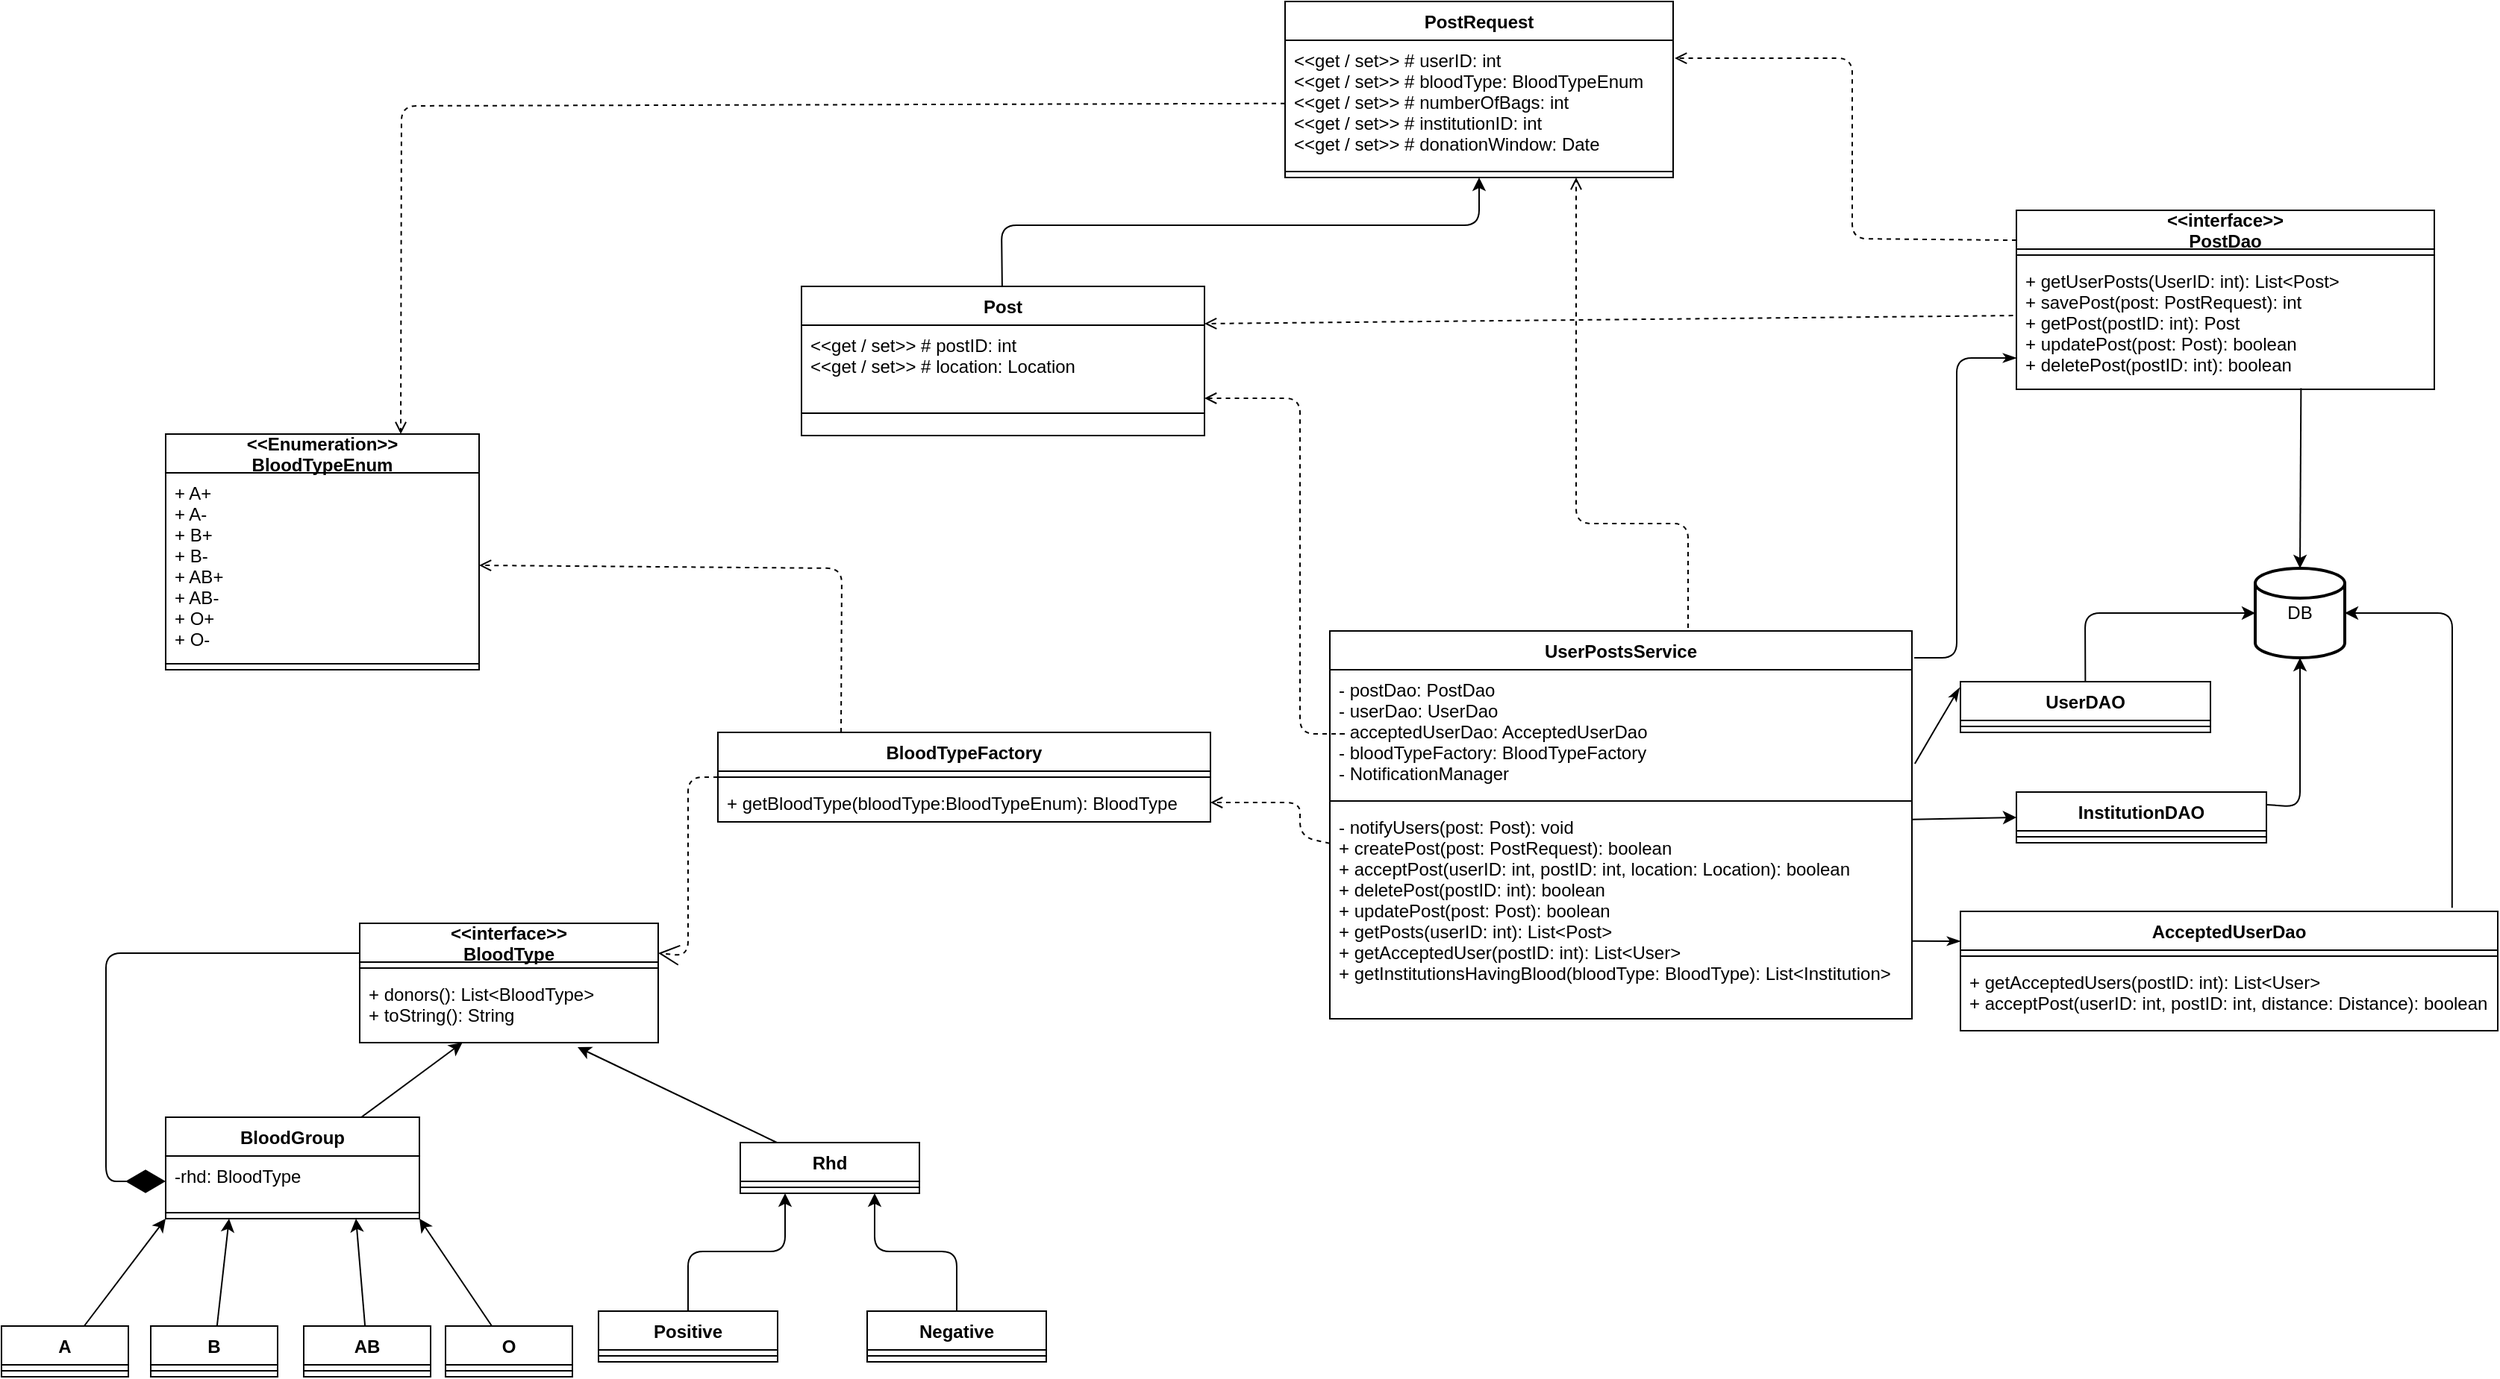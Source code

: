 <mxfile>
    <diagram id="YzshZKkdPJh5mOU0GniY" name="class diagram">
        <mxGraphModel dx="1812" dy="462" grid="1" gridSize="10" guides="1" tooltips="1" connect="1" arrows="1" fold="1" page="1" pageScale="1" pageWidth="850" pageHeight="1100" math="0" shadow="0">
            <root>
                <mxCell id="0"/>
                <mxCell id="1" parent="0"/>
                <mxCell id="4P4HIAVMR26VgPGGSSPR-48" style="edgeStyle=none;html=1;entryX=0.5;entryY=1;entryDx=0;entryDy=0;" parent="1" source="6" target="VTbmJUqkrU6ptIAUEQOq-47" edge="1">
                    <mxGeometry relative="1" as="geometry">
                        <Array as="points">
                            <mxPoint x="-160" y="200"/>
                            <mxPoint x="160" y="200"/>
                        </Array>
                    </mxGeometry>
                </mxCell>
                <mxCell id="6" value="Post" style="swimlane;fontStyle=1;align=center;verticalAlign=top;childLayout=stackLayout;horizontal=1;startSize=26;horizontalStack=0;resizeParent=1;resizeParentMax=0;resizeLast=0;collapsible=1;marginBottom=0;" parent="1" vertex="1">
                    <mxGeometry x="-294" y="241" width="270" height="100" as="geometry"/>
                </mxCell>
                <mxCell id="7" value="&lt;&lt;get / set&gt;&gt; # postID: int&#10;&lt;&lt;get / set&gt;&gt; # location: Location" style="text;strokeColor=none;fillColor=none;align=left;verticalAlign=top;spacingLeft=4;spacingRight=4;overflow=hidden;rotatable=0;points=[[0,0.5],[1,0.5]];portConstraint=eastwest;" parent="6" vertex="1">
                    <mxGeometry y="26" width="270" height="44" as="geometry"/>
                </mxCell>
                <mxCell id="8" value="" style="line;strokeWidth=1;fillColor=none;align=left;verticalAlign=middle;spacingTop=-1;spacingLeft=3;spacingRight=3;rotatable=0;labelPosition=right;points=[];portConstraint=eastwest;" parent="6" vertex="1">
                    <mxGeometry y="70" width="270" height="30" as="geometry"/>
                </mxCell>
                <mxCell id="_RkXniNe7Spthp0SDrNS-48" style="edgeStyle=none;html=1;endArrow=classicThin;endFill=1;exitX=1.004;exitY=0.069;exitDx=0;exitDy=0;exitPerimeter=0;" parent="1" source="14" edge="1">
                    <mxGeometry relative="1" as="geometry">
                        <mxPoint x="370" y="520" as="sourcePoint"/>
                        <Array as="points">
                            <mxPoint x="480" y="490"/>
                            <mxPoint x="480" y="289"/>
                        </Array>
                        <mxPoint x="520" y="289" as="targetPoint"/>
                    </mxGeometry>
                </mxCell>
                <mxCell id="_RkXniNe7Spthp0SDrNS-49" style="edgeStyle=none;html=1;entryX=0;entryY=0.25;entryDx=0;entryDy=0;endArrow=classicThin;endFill=1;exitX=1;exitY=0.633;exitDx=0;exitDy=0;exitPerimeter=0;" parent="1" source="17" target="T8G7mFQ1rLpnsy5CSZ3P-46" edge="1">
                    <mxGeometry relative="1" as="geometry"/>
                </mxCell>
                <mxCell id="_RkXniNe7Spthp0SDrNS-53" style="edgeStyle=none;html=1;dashed=1;endArrow=open;endFill=0;entryX=0.75;entryY=1;entryDx=0;entryDy=0;" parent="1" target="VTbmJUqkrU6ptIAUEQOq-47" edge="1">
                    <mxGeometry relative="1" as="geometry">
                        <mxPoint x="280" y="320" as="targetPoint"/>
                        <mxPoint x="300" y="470" as="sourcePoint"/>
                        <Array as="points">
                            <mxPoint x="300" y="400"/>
                            <mxPoint x="225" y="400"/>
                        </Array>
                    </mxGeometry>
                </mxCell>
                <mxCell id="5zEfR0Y2BdsrC9ofQ9wB-52" style="edgeStyle=none;html=1;entryX=0;entryY=0.5;entryDx=0;entryDy=0;" edge="1" parent="1" source="14" target="5zEfR0Y2BdsrC9ofQ9wB-50">
                    <mxGeometry relative="1" as="geometry"/>
                </mxCell>
                <mxCell id="14" value="UserPostsService" style="swimlane;fontStyle=1;align=center;verticalAlign=top;childLayout=stackLayout;horizontal=1;startSize=26;horizontalStack=0;resizeParent=1;resizeParentMax=0;resizeLast=0;collapsible=1;marginBottom=0;" parent="1" vertex="1">
                    <mxGeometry x="60" y="472" width="390" height="260" as="geometry"/>
                </mxCell>
                <mxCell id="15" value="- postDao: PostDao&#10;- userDao: UserDao&#10;- acceptedUserDao: AcceptedUserDao&#10;- bloodTypeFactory: BloodTypeFactory&#10;- NotificationManager" style="text;strokeColor=none;fillColor=none;align=left;verticalAlign=top;spacingLeft=4;spacingRight=4;overflow=hidden;rotatable=0;points=[[0,0.5],[1,0.5]];portConstraint=eastwest;" parent="14" vertex="1">
                    <mxGeometry y="26" width="390" height="84" as="geometry"/>
                </mxCell>
                <mxCell id="16" value="" style="line;strokeWidth=1;fillColor=none;align=left;verticalAlign=middle;spacingTop=-1;spacingLeft=3;spacingRight=3;rotatable=0;labelPosition=right;points=[];portConstraint=eastwest;" parent="14" vertex="1">
                    <mxGeometry y="110" width="390" height="8" as="geometry"/>
                </mxCell>
                <mxCell id="17" value="- notifyUsers(post: Post): void&#10;+ createPost(post: PostRequest): boolean&#10;+ acceptPost(userID: int, postID: int, location: Location): boolean&#10;+ deletePost(postID: int): boolean&#10;+ updatePost(post: Post): boolean&#10;+ getPosts(userID: int): List&lt;Post&gt;&#10;+ getAcceptedUser(postID: int): List&lt;User&gt;&#10;+ getInstitutionsHavingBlood(bloodType: BloodType): List&lt;Institution&gt;" style="text;strokeColor=none;fillColor=none;align=left;verticalAlign=top;spacingLeft=4;spacingRight=4;overflow=hidden;rotatable=0;points=[[0,0.5],[1,0.5]];portConstraint=eastwest;" parent="14" vertex="1">
                    <mxGeometry y="118" width="390" height="142" as="geometry"/>
                </mxCell>
                <mxCell id="_RkXniNe7Spthp0SDrNS-51" style="edgeStyle=none;html=1;exitX=0;exitY=0.167;exitDx=0;exitDy=0;entryX=1.004;entryY=0.143;entryDx=0;entryDy=0;endArrow=open;endFill=0;dashed=1;exitPerimeter=0;entryPerimeter=0;" parent="1" source="36" target="VTbmJUqkrU6ptIAUEQOq-48" edge="1">
                    <mxGeometry relative="1" as="geometry">
                        <Array as="points">
                            <mxPoint x="410" y="209"/>
                            <mxPoint x="410" y="88"/>
                        </Array>
                    </mxGeometry>
                </mxCell>
                <mxCell id="36" value="&lt;&lt;interface&gt;&gt;&#10;PostDao" style="swimlane;fontStyle=1;align=center;verticalAlign=middle;childLayout=stackLayout;horizontal=1;startSize=26;horizontalStack=0;resizeParent=1;resizeParentMax=0;resizeLast=0;collapsible=1;marginBottom=0;" parent="1" vertex="1">
                    <mxGeometry x="520" y="190" width="280" height="120" as="geometry"/>
                </mxCell>
                <mxCell id="38" value="" style="line;strokeWidth=1;fillColor=none;align=left;verticalAlign=middle;spacingTop=-1;spacingLeft=3;spacingRight=3;rotatable=0;labelPosition=right;points=[];portConstraint=eastwest;" parent="36" vertex="1">
                    <mxGeometry y="26" width="280" height="8" as="geometry"/>
                </mxCell>
                <mxCell id="39" value="+ getUserPosts(UserID: int): List&lt;Post&gt;&#10;+ savePost(post: PostRequest): int&#10;+ getPost(postID: int): Post&#10;+ updatePost(post: Post): boolean&#10;+ deletePost(postID: int): boolean" style="text;strokeColor=none;fillColor=none;align=left;verticalAlign=top;spacingLeft=4;spacingRight=4;overflow=hidden;rotatable=0;points=[[0,0.5],[1,0.5]];portConstraint=eastwest;" parent="36" vertex="1">
                    <mxGeometry y="34" width="280" height="86" as="geometry"/>
                </mxCell>
                <mxCell id="5zEfR0Y2BdsrC9ofQ9wB-47" style="edgeStyle=none;html=1;entryX=0;entryY=0.5;entryDx=0;entryDy=0;entryPerimeter=0;" edge="1" parent="1" source="40" target="5zEfR0Y2BdsrC9ofQ9wB-46">
                    <mxGeometry relative="1" as="geometry">
                        <Array as="points">
                            <mxPoint x="566" y="460"/>
                        </Array>
                    </mxGeometry>
                </mxCell>
                <mxCell id="40" value="UserDAO" style="swimlane;fontStyle=1;align=center;verticalAlign=top;childLayout=stackLayout;horizontal=1;startSize=26;horizontalStack=0;resizeParent=1;resizeParentMax=0;resizeLast=0;collapsible=1;marginBottom=0;" parent="1" vertex="1">
                    <mxGeometry x="482.5" y="506" width="167.5" height="34" as="geometry"/>
                </mxCell>
                <mxCell id="42" value="" style="line;strokeWidth=1;fillColor=none;align=left;verticalAlign=middle;spacingTop=-1;spacingLeft=3;spacingRight=3;rotatable=0;labelPosition=right;points=[];portConstraint=eastwest;" parent="40" vertex="1">
                    <mxGeometry y="26" width="167.5" height="8" as="geometry"/>
                </mxCell>
                <mxCell id="4P4HIAVMR26VgPGGSSPR-78" style="edgeStyle=none;html=1;" parent="1" source="44" target="4P4HIAVMR26VgPGGSSPR-85" edge="1">
                    <mxGeometry relative="1" as="geometry">
                        <mxPoint x="-561.56" y="760.004" as="targetPoint"/>
                    </mxGeometry>
                </mxCell>
                <mxCell id="44" value="BloodGroup" style="swimlane;fontStyle=1;align=center;verticalAlign=top;childLayout=stackLayout;horizontal=1;startSize=26;horizontalStack=0;resizeParent=1;resizeParentMax=0;resizeLast=0;collapsible=1;marginBottom=0;" parent="1" vertex="1">
                    <mxGeometry x="-720" y="798" width="170" height="68" as="geometry"/>
                </mxCell>
                <mxCell id="45" value="-rhd: BloodType" style="text;strokeColor=none;fillColor=none;align=left;verticalAlign=top;spacingLeft=4;spacingRight=4;overflow=hidden;rotatable=0;points=[[0,0.5],[1,0.5]];portConstraint=eastwest;" parent="44" vertex="1">
                    <mxGeometry y="26" width="170" height="34" as="geometry"/>
                </mxCell>
                <mxCell id="46" value="" style="line;strokeWidth=1;fillColor=none;align=left;verticalAlign=middle;spacingTop=-1;spacingLeft=3;spacingRight=3;rotatable=0;labelPosition=right;points=[];portConstraint=eastwest;" parent="44" vertex="1">
                    <mxGeometry y="60" width="170" height="8" as="geometry"/>
                </mxCell>
                <mxCell id="VTbmJUqkrU6ptIAUEQOq-47" value="PostRequest" style="swimlane;fontStyle=1;align=center;verticalAlign=top;childLayout=stackLayout;horizontal=1;startSize=26;horizontalStack=0;resizeParent=1;resizeParentMax=0;resizeLast=0;collapsible=1;marginBottom=0;" parent="1" vertex="1">
                    <mxGeometry x="30" y="50" width="260" height="118" as="geometry"/>
                </mxCell>
                <mxCell id="VTbmJUqkrU6ptIAUEQOq-48" value="&lt;&lt;get / set&gt;&gt; # userID: int&#10;&lt;&lt;get / set&gt;&gt; # bloodType: BloodTypeEnum&#10;&lt;&lt;get / set&gt;&gt; # numberOfBags: int&#10;&lt;&lt;get / set&gt;&gt; # institutionID: int&#10;&lt;&lt;get / set&gt;&gt; # donationWindow: Date" style="text;strokeColor=none;fillColor=none;align=left;verticalAlign=top;spacingLeft=4;spacingRight=4;overflow=hidden;rotatable=0;points=[[0,0.5],[1,0.5]];portConstraint=eastwest;" parent="VTbmJUqkrU6ptIAUEQOq-47" vertex="1">
                    <mxGeometry y="26" width="260" height="84" as="geometry"/>
                </mxCell>
                <mxCell id="VTbmJUqkrU6ptIAUEQOq-49" value="" style="line;strokeWidth=1;fillColor=none;align=left;verticalAlign=middle;spacingTop=-1;spacingLeft=3;spacingRight=3;rotatable=0;labelPosition=right;points=[];portConstraint=eastwest;" parent="VTbmJUqkrU6ptIAUEQOq-47" vertex="1">
                    <mxGeometry y="110" width="260" height="8" as="geometry"/>
                </mxCell>
                <mxCell id="4P4HIAVMR26VgPGGSSPR-79" style="edgeStyle=none;html=1;entryX=0.73;entryY=1.065;entryDx=0;entryDy=0;entryPerimeter=0;" parent="1" source="4P4HIAVMR26VgPGGSSPR-49" target="4P4HIAVMR26VgPGGSSPR-85" edge="1">
                    <mxGeometry relative="1" as="geometry">
                        <mxPoint x="-444.52" y="758.99" as="targetPoint"/>
                    </mxGeometry>
                </mxCell>
                <mxCell id="4P4HIAVMR26VgPGGSSPR-49" value="Rhd" style="swimlane;fontStyle=1;align=center;verticalAlign=top;childLayout=stackLayout;horizontal=1;startSize=26;horizontalStack=0;resizeParent=1;resizeParentMax=0;resizeLast=0;collapsible=1;marginBottom=0;" parent="1" vertex="1">
                    <mxGeometry x="-335" y="815" width="120" height="34" as="geometry"/>
                </mxCell>
                <mxCell id="4P4HIAVMR26VgPGGSSPR-51" value="" style="line;strokeWidth=1;fillColor=none;align=left;verticalAlign=middle;spacingTop=-1;spacingLeft=3;spacingRight=3;rotatable=0;labelPosition=right;points=[];portConstraint=eastwest;" parent="4P4HIAVMR26VgPGGSSPR-49" vertex="1">
                    <mxGeometry y="26" width="120" height="8" as="geometry"/>
                </mxCell>
                <mxCell id="4P4HIAVMR26VgPGGSSPR-73" style="edgeStyle=none;html=1;entryX=0;entryY=1;entryDx=0;entryDy=0;" parent="1" source="4P4HIAVMR26VgPGGSSPR-57" target="44" edge="1">
                    <mxGeometry relative="1" as="geometry"/>
                </mxCell>
                <mxCell id="4P4HIAVMR26VgPGGSSPR-57" value="A" style="swimlane;fontStyle=1;align=center;verticalAlign=top;childLayout=stackLayout;horizontal=1;startSize=26;horizontalStack=0;resizeParent=1;resizeParentMax=0;resizeLast=0;collapsible=1;marginBottom=0;" parent="1" vertex="1">
                    <mxGeometry x="-830" y="938" width="85" height="34" as="geometry"/>
                </mxCell>
                <mxCell id="4P4HIAVMR26VgPGGSSPR-59" value="" style="line;strokeWidth=1;fillColor=none;align=left;verticalAlign=middle;spacingTop=-1;spacingLeft=3;spacingRight=3;rotatable=0;labelPosition=right;points=[];portConstraint=eastwest;" parent="4P4HIAVMR26VgPGGSSPR-57" vertex="1">
                    <mxGeometry y="26" width="85" height="8" as="geometry"/>
                </mxCell>
                <mxCell id="4P4HIAVMR26VgPGGSSPR-74" style="edgeStyle=none;html=1;entryX=0.25;entryY=1;entryDx=0;entryDy=0;" parent="1" source="4P4HIAVMR26VgPGGSSPR-61" target="44" edge="1">
                    <mxGeometry relative="1" as="geometry"/>
                </mxCell>
                <mxCell id="4P4HIAVMR26VgPGGSSPR-61" value="B" style="swimlane;fontStyle=1;align=center;verticalAlign=top;childLayout=stackLayout;horizontal=1;startSize=26;horizontalStack=0;resizeParent=1;resizeParentMax=0;resizeLast=0;collapsible=1;marginBottom=0;" parent="1" vertex="1">
                    <mxGeometry x="-730" y="938" width="85" height="34" as="geometry"/>
                </mxCell>
                <mxCell id="4P4HIAVMR26VgPGGSSPR-62" value="" style="line;strokeWidth=1;fillColor=none;align=left;verticalAlign=middle;spacingTop=-1;spacingLeft=3;spacingRight=3;rotatable=0;labelPosition=right;points=[];portConstraint=eastwest;" parent="4P4HIAVMR26VgPGGSSPR-61" vertex="1">
                    <mxGeometry y="26" width="85" height="8" as="geometry"/>
                </mxCell>
                <mxCell id="4P4HIAVMR26VgPGGSSPR-75" style="edgeStyle=none;html=1;entryX=0.75;entryY=1;entryDx=0;entryDy=0;" parent="1" source="4P4HIAVMR26VgPGGSSPR-63" target="44" edge="1">
                    <mxGeometry relative="1" as="geometry"/>
                </mxCell>
                <mxCell id="4P4HIAVMR26VgPGGSSPR-63" value="AB" style="swimlane;fontStyle=1;align=center;verticalAlign=top;childLayout=stackLayout;horizontal=1;startSize=26;horizontalStack=0;resizeParent=1;resizeParentMax=0;resizeLast=0;collapsible=1;marginBottom=0;" parent="1" vertex="1">
                    <mxGeometry x="-627.5" y="938" width="85" height="34" as="geometry"/>
                </mxCell>
                <mxCell id="4P4HIAVMR26VgPGGSSPR-64" value="" style="line;strokeWidth=1;fillColor=none;align=left;verticalAlign=middle;spacingTop=-1;spacingLeft=3;spacingRight=3;rotatable=0;labelPosition=right;points=[];portConstraint=eastwest;" parent="4P4HIAVMR26VgPGGSSPR-63" vertex="1">
                    <mxGeometry y="26" width="85" height="8" as="geometry"/>
                </mxCell>
                <mxCell id="4P4HIAVMR26VgPGGSSPR-76" style="edgeStyle=none;html=1;entryX=1;entryY=1;entryDx=0;entryDy=0;" parent="1" source="4P4HIAVMR26VgPGGSSPR-65" target="44" edge="1">
                    <mxGeometry relative="1" as="geometry"/>
                </mxCell>
                <mxCell id="4P4HIAVMR26VgPGGSSPR-65" value="O" style="swimlane;fontStyle=1;align=center;verticalAlign=top;childLayout=stackLayout;horizontal=1;startSize=26;horizontalStack=0;resizeParent=1;resizeParentMax=0;resizeLast=0;collapsible=1;marginBottom=0;" parent="1" vertex="1">
                    <mxGeometry x="-532.5" y="938" width="85" height="34" as="geometry"/>
                </mxCell>
                <mxCell id="4P4HIAVMR26VgPGGSSPR-66" value="" style="line;strokeWidth=1;fillColor=none;align=left;verticalAlign=middle;spacingTop=-1;spacingLeft=3;spacingRight=3;rotatable=0;labelPosition=right;points=[];portConstraint=eastwest;" parent="4P4HIAVMR26VgPGGSSPR-65" vertex="1">
                    <mxGeometry y="26" width="85" height="8" as="geometry"/>
                </mxCell>
                <mxCell id="4P4HIAVMR26VgPGGSSPR-71" style="edgeStyle=none;html=1;entryX=0.25;entryY=1;entryDx=0;entryDy=0;" parent="1" source="4P4HIAVMR26VgPGGSSPR-67" target="4P4HIAVMR26VgPGGSSPR-49" edge="1">
                    <mxGeometry relative="1" as="geometry">
                        <Array as="points">
                            <mxPoint x="-370" y="888"/>
                            <mxPoint x="-305" y="888"/>
                        </Array>
                    </mxGeometry>
                </mxCell>
                <mxCell id="4P4HIAVMR26VgPGGSSPR-67" value="Positive" style="swimlane;fontStyle=1;align=center;verticalAlign=top;childLayout=stackLayout;horizontal=1;startSize=26;horizontalStack=0;resizeParent=1;resizeParentMax=0;resizeLast=0;collapsible=1;marginBottom=0;" parent="1" vertex="1">
                    <mxGeometry x="-430" y="928" width="120" height="34" as="geometry"/>
                </mxCell>
                <mxCell id="4P4HIAVMR26VgPGGSSPR-68" value="" style="line;strokeWidth=1;fillColor=none;align=left;verticalAlign=middle;spacingTop=-1;spacingLeft=3;spacingRight=3;rotatable=0;labelPosition=right;points=[];portConstraint=eastwest;" parent="4P4HIAVMR26VgPGGSSPR-67" vertex="1">
                    <mxGeometry y="26" width="120" height="8" as="geometry"/>
                </mxCell>
                <mxCell id="4P4HIAVMR26VgPGGSSPR-72" style="edgeStyle=none;html=1;entryX=0.75;entryY=1;entryDx=0;entryDy=0;" parent="1" source="4P4HIAVMR26VgPGGSSPR-69" target="4P4HIAVMR26VgPGGSSPR-49" edge="1">
                    <mxGeometry relative="1" as="geometry">
                        <Array as="points">
                            <mxPoint x="-190" y="888"/>
                            <mxPoint x="-245" y="888"/>
                        </Array>
                    </mxGeometry>
                </mxCell>
                <mxCell id="4P4HIAVMR26VgPGGSSPR-69" value="Negative" style="swimlane;fontStyle=1;align=center;verticalAlign=top;childLayout=stackLayout;horizontal=1;startSize=26;horizontalStack=0;resizeParent=1;resizeParentMax=0;resizeLast=0;collapsible=1;marginBottom=0;" parent="1" vertex="1">
                    <mxGeometry x="-250" y="928" width="120" height="34" as="geometry"/>
                </mxCell>
                <mxCell id="4P4HIAVMR26VgPGGSSPR-70" value="" style="line;strokeWidth=1;fillColor=none;align=left;verticalAlign=middle;spacingTop=-1;spacingLeft=3;spacingRight=3;rotatable=0;labelPosition=right;points=[];portConstraint=eastwest;" parent="4P4HIAVMR26VgPGGSSPR-69" vertex="1">
                    <mxGeometry y="26" width="120" height="8" as="geometry"/>
                </mxCell>
                <mxCell id="4P4HIAVMR26VgPGGSSPR-82" value="&lt;&lt;interface&gt;&gt;&#10;BloodType" style="swimlane;fontStyle=1;align=center;verticalAlign=middle;childLayout=stackLayout;horizontal=1;startSize=26;horizontalStack=0;resizeParent=1;resizeParentMax=0;resizeLast=0;collapsible=1;marginBottom=0;" parent="1" vertex="1">
                    <mxGeometry x="-590" y="668" width="200" height="80" as="geometry"/>
                </mxCell>
                <mxCell id="4P4HIAVMR26VgPGGSSPR-84" value="" style="line;strokeWidth=1;fillColor=none;align=left;verticalAlign=middle;spacingTop=-1;spacingLeft=3;spacingRight=3;rotatable=0;labelPosition=right;points=[];portConstraint=eastwest;" parent="4P4HIAVMR26VgPGGSSPR-82" vertex="1">
                    <mxGeometry y="26" width="200" height="8" as="geometry"/>
                </mxCell>
                <mxCell id="4P4HIAVMR26VgPGGSSPR-85" value="+ donors(): List&lt;BloodType&gt;&#10;+ toString(): String" style="text;strokeColor=none;fillColor=none;align=left;verticalAlign=top;spacingLeft=4;spacingRight=4;overflow=hidden;rotatable=0;points=[[0,0.5],[1,0.5]];portConstraint=eastwest;" parent="4P4HIAVMR26VgPGGSSPR-82" vertex="1">
                    <mxGeometry y="34" width="200" height="46" as="geometry"/>
                </mxCell>
                <mxCell id="4P4HIAVMR26VgPGGSSPR-86" value="" style="endArrow=diamondThin;endFill=1;endSize=24;html=1;exitX=0;exitY=0.25;exitDx=0;exitDy=0;entryX=0;entryY=0.5;entryDx=0;entryDy=0;" parent="1" source="4P4HIAVMR26VgPGGSSPR-82" target="45" edge="1">
                    <mxGeometry width="160" relative="1" as="geometry">
                        <mxPoint x="-940" y="838" as="sourcePoint"/>
                        <mxPoint x="-780" y="838" as="targetPoint"/>
                        <Array as="points">
                            <mxPoint x="-760" y="688"/>
                            <mxPoint x="-760" y="841"/>
                        </Array>
                    </mxGeometry>
                </mxCell>
                <mxCell id="_RkXniNe7Spthp0SDrNS-59" style="edgeStyle=none;html=1;exitX=0.25;exitY=0;exitDx=0;exitDy=0;entryX=1;entryY=0.5;entryDx=0;entryDy=0;dashed=1;endArrow=open;endFill=0;" parent="1" source="4P4HIAVMR26VgPGGSSPR-87" target="4P4HIAVMR26VgPGGSSPR-93" edge="1">
                    <mxGeometry relative="1" as="geometry">
                        <Array as="points">
                            <mxPoint x="-267" y="430"/>
                        </Array>
                    </mxGeometry>
                </mxCell>
                <mxCell id="4P4HIAVMR26VgPGGSSPR-87" value="BloodTypeFactory&#10;" style="swimlane;fontStyle=1;align=center;verticalAlign=top;childLayout=stackLayout;horizontal=1;startSize=26;horizontalStack=0;resizeParent=1;resizeParentMax=0;resizeLast=0;collapsible=1;marginBottom=0;" parent="1" vertex="1">
                    <mxGeometry x="-350" y="540" width="330" height="60" as="geometry"/>
                </mxCell>
                <mxCell id="4P4HIAVMR26VgPGGSSPR-89" value="" style="line;strokeWidth=1;fillColor=none;align=left;verticalAlign=middle;spacingTop=-1;spacingLeft=3;spacingRight=3;rotatable=0;labelPosition=right;points=[];portConstraint=eastwest;" parent="4P4HIAVMR26VgPGGSSPR-87" vertex="1">
                    <mxGeometry y="26" width="330" height="8" as="geometry"/>
                </mxCell>
                <mxCell id="4P4HIAVMR26VgPGGSSPR-90" value="+ getBloodType(bloodType:BloodTypeEnum): BloodType" style="text;strokeColor=none;fillColor=none;align=left;verticalAlign=top;spacingLeft=4;spacingRight=4;overflow=hidden;rotatable=0;points=[[0,0.5],[1,0.5]];portConstraint=eastwest;" parent="4P4HIAVMR26VgPGGSSPR-87" vertex="1">
                    <mxGeometry y="34" width="330" height="26" as="geometry"/>
                </mxCell>
                <mxCell id="4P4HIAVMR26VgPGGSSPR-92" value="&lt;&lt;Enumeration&gt;&gt;&#10;BloodTypeEnum" style="swimlane;fontStyle=1;align=center;verticalAlign=middle;childLayout=stackLayout;horizontal=1;startSize=26;horizontalStack=0;resizeParent=1;resizeParentMax=0;resizeLast=0;collapsible=1;marginBottom=0;" parent="1" vertex="1">
                    <mxGeometry x="-720" y="340" width="210" height="158" as="geometry"/>
                </mxCell>
                <mxCell id="4P4HIAVMR26VgPGGSSPR-93" value="+ A+&#10;+ A-&#10;+ B+&#10;+ B-&#10;+ AB+&#10;+ AB-&#10;+ O+&#10;+ O-" style="text;strokeColor=none;fillColor=none;align=left;verticalAlign=top;spacingLeft=4;spacingRight=4;overflow=hidden;rotatable=0;points=[[0,0.5],[1,0.5]];portConstraint=eastwest;" parent="4P4HIAVMR26VgPGGSSPR-92" vertex="1">
                    <mxGeometry y="26" width="210" height="124" as="geometry"/>
                </mxCell>
                <mxCell id="4P4HIAVMR26VgPGGSSPR-94" value="" style="line;strokeWidth=1;fillColor=none;align=left;verticalAlign=middle;spacingTop=-1;spacingLeft=3;spacingRight=3;rotatable=0;labelPosition=right;points=[];portConstraint=eastwest;" parent="4P4HIAVMR26VgPGGSSPR-92" vertex="1">
                    <mxGeometry y="150" width="210" height="8" as="geometry"/>
                </mxCell>
                <mxCell id="4P4HIAVMR26VgPGGSSPR-97" value="" style="endArrow=open;endSize=12;dashed=1;html=1;exitX=0;exitY=0.5;exitDx=0;exitDy=0;entryX=1;entryY=0.25;entryDx=0;entryDy=0;" parent="1" source="4P4HIAVMR26VgPGGSSPR-87" target="4P4HIAVMR26VgPGGSSPR-82" edge="1">
                    <mxGeometry width="160" relative="1" as="geometry">
                        <mxPoint x="-240" y="640" as="sourcePoint"/>
                        <mxPoint x="-420" y="650" as="targetPoint"/>
                        <Array as="points">
                            <mxPoint x="-370" y="570"/>
                            <mxPoint x="-370" y="690"/>
                        </Array>
                    </mxGeometry>
                </mxCell>
                <mxCell id="5zEfR0Y2BdsrC9ofQ9wB-48" style="edgeStyle=none;html=1;entryX=1;entryY=0.5;entryDx=0;entryDy=0;entryPerimeter=0;exitX=0.915;exitY=-0.03;exitDx=0;exitDy=0;exitPerimeter=0;" edge="1" parent="1" source="T8G7mFQ1rLpnsy5CSZ3P-46" target="5zEfR0Y2BdsrC9ofQ9wB-46">
                    <mxGeometry relative="1" as="geometry">
                        <Array as="points">
                            <mxPoint x="812" y="460"/>
                        </Array>
                    </mxGeometry>
                </mxCell>
                <mxCell id="T8G7mFQ1rLpnsy5CSZ3P-46" value="AcceptedUserDao" style="swimlane;fontStyle=1;align=center;verticalAlign=top;childLayout=stackLayout;horizontal=1;startSize=26;horizontalStack=0;resizeParent=1;resizeParentMax=0;resizeLast=0;collapsible=1;marginBottom=0;" parent="1" vertex="1">
                    <mxGeometry x="482.5" y="660" width="360" height="80" as="geometry"/>
                </mxCell>
                <mxCell id="T8G7mFQ1rLpnsy5CSZ3P-48" value="" style="line;strokeWidth=1;fillColor=none;align=left;verticalAlign=middle;spacingTop=-1;spacingLeft=3;spacingRight=3;rotatable=0;labelPosition=right;points=[];portConstraint=eastwest;" parent="T8G7mFQ1rLpnsy5CSZ3P-46" vertex="1">
                    <mxGeometry y="26" width="360" height="8" as="geometry"/>
                </mxCell>
                <mxCell id="T8G7mFQ1rLpnsy5CSZ3P-49" value="+ getAcceptedUsers(postID: int): List&lt;User&gt;&#10;+ acceptPost(userID: int, postID: int, distance: Distance): boolean" style="text;strokeColor=none;fillColor=none;align=left;verticalAlign=top;spacingLeft=4;spacingRight=4;overflow=hidden;rotatable=0;points=[[0,0.5],[1,0.5]];portConstraint=eastwest;" parent="T8G7mFQ1rLpnsy5CSZ3P-46" vertex="1">
                    <mxGeometry y="34" width="360" height="46" as="geometry"/>
                </mxCell>
                <mxCell id="_RkXniNe7Spthp0SDrNS-47" style="edgeStyle=none;html=1;entryX=-0.004;entryY=0.123;entryDx=0;entryDy=0;endArrow=classicThin;endFill=1;exitX=1.005;exitY=0.75;exitDx=0;exitDy=0;exitPerimeter=0;entryPerimeter=0;" parent="1" source="15" target="40" edge="1">
                    <mxGeometry relative="1" as="geometry">
                        <Array as="points">
                            <mxPoint x="470" y="530"/>
                        </Array>
                    </mxGeometry>
                </mxCell>
                <mxCell id="_RkXniNe7Spthp0SDrNS-52" style="edgeStyle=none;html=1;exitX=-0.008;exitY=0.425;exitDx=0;exitDy=0;entryX=1;entryY=0.25;entryDx=0;entryDy=0;dashed=1;endArrow=open;endFill=0;exitPerimeter=0;" parent="1" source="39" target="6" edge="1">
                    <mxGeometry relative="1" as="geometry">
                        <Array as="points"/>
                    </mxGeometry>
                </mxCell>
                <mxCell id="_RkXniNe7Spthp0SDrNS-56" style="edgeStyle=none;html=1;entryX=1;entryY=0.75;entryDx=0;entryDy=0;dashed=1;endArrow=open;endFill=0;" parent="1" target="6" edge="1">
                    <mxGeometry relative="1" as="geometry">
                        <mxPoint x="70" y="541" as="sourcePoint"/>
                        <Array as="points">
                            <mxPoint x="40" y="541"/>
                            <mxPoint x="40" y="316"/>
                        </Array>
                    </mxGeometry>
                </mxCell>
                <mxCell id="_RkXniNe7Spthp0SDrNS-57" style="edgeStyle=none;html=1;entryX=1;entryY=0.5;entryDx=0;entryDy=0;dashed=1;endArrow=open;endFill=0;exitX=0;exitY=0.172;exitDx=0;exitDy=0;exitPerimeter=0;" parent="1" source="17" target="4P4HIAVMR26VgPGGSSPR-90" edge="1">
                    <mxGeometry relative="1" as="geometry">
                        <mxPoint x="100" y="610" as="sourcePoint"/>
                        <Array as="points">
                            <mxPoint x="40" y="610"/>
                            <mxPoint x="40" y="587"/>
                        </Array>
                    </mxGeometry>
                </mxCell>
                <mxCell id="_RkXniNe7Spthp0SDrNS-58" style="edgeStyle=none;html=1;entryX=0.75;entryY=0;entryDx=0;entryDy=0;dashed=1;endArrow=open;endFill=0;" parent="1" source="VTbmJUqkrU6ptIAUEQOq-48" target="4P4HIAVMR26VgPGGSSPR-92" edge="1">
                    <mxGeometry relative="1" as="geometry">
                        <Array as="points">
                            <mxPoint x="-562" y="120"/>
                        </Array>
                    </mxGeometry>
                </mxCell>
                <mxCell id="5zEfR0Y2BdsrC9ofQ9wB-46" value="DB" style="strokeWidth=2;html=1;shape=mxgraph.flowchart.database;whiteSpace=wrap;" vertex="1" parent="1">
                    <mxGeometry x="680" y="430" width="60" height="60" as="geometry"/>
                </mxCell>
                <mxCell id="5zEfR0Y2BdsrC9ofQ9wB-49" style="edgeStyle=none;html=1;entryX=0.5;entryY=0;entryDx=0;entryDy=0;entryPerimeter=0;exitX=0.681;exitY=0.991;exitDx=0;exitDy=0;exitPerimeter=0;" edge="1" parent="1" source="39" target="5zEfR0Y2BdsrC9ofQ9wB-46">
                    <mxGeometry relative="1" as="geometry"/>
                </mxCell>
                <mxCell id="5zEfR0Y2BdsrC9ofQ9wB-53" style="edgeStyle=none;html=1;entryX=0.5;entryY=1;entryDx=0;entryDy=0;entryPerimeter=0;exitX=1;exitY=0.25;exitDx=0;exitDy=0;" edge="1" parent="1" source="5zEfR0Y2BdsrC9ofQ9wB-50" target="5zEfR0Y2BdsrC9ofQ9wB-46">
                    <mxGeometry relative="1" as="geometry">
                        <Array as="points">
                            <mxPoint x="710" y="590"/>
                        </Array>
                    </mxGeometry>
                </mxCell>
                <mxCell id="5zEfR0Y2BdsrC9ofQ9wB-50" value="InstitutionDAO" style="swimlane;fontStyle=1;align=center;verticalAlign=top;childLayout=stackLayout;horizontal=1;startSize=26;horizontalStack=0;resizeParent=1;resizeParentMax=0;resizeLast=0;collapsible=1;marginBottom=0;" vertex="1" parent="1">
                    <mxGeometry x="520" y="580" width="167.5" height="34" as="geometry"/>
                </mxCell>
                <mxCell id="5zEfR0Y2BdsrC9ofQ9wB-51" value="" style="line;strokeWidth=1;fillColor=none;align=left;verticalAlign=middle;spacingTop=-1;spacingLeft=3;spacingRight=3;rotatable=0;labelPosition=right;points=[];portConstraint=eastwest;" vertex="1" parent="5zEfR0Y2BdsrC9ofQ9wB-50">
                    <mxGeometry y="26" width="167.5" height="8" as="geometry"/>
                </mxCell>
            </root>
        </mxGraphModel>
    </diagram>
    <diagram id="b1RSwggkwkYrrm1PZzWK" name="Request Sequence">
        <mxGraphModel dx="1058" dy="508" grid="1" gridSize="10" guides="1" tooltips="1" connect="1" arrows="1" fold="1" page="1" pageScale="1" pageWidth="850" pageHeight="1100" math="0" shadow="0">
            <root>
                <mxCell id="MfV-5iHmpeurxsYXLSGN-0"/>
                <mxCell id="MfV-5iHmpeurxsYXLSGN-1" parent="MfV-5iHmpeurxsYXLSGN-0"/>
                <mxCell id="MfV-5iHmpeurxsYXLSGN-2" value="UserPostService" style="shape=umlLifeline;perimeter=lifelinePerimeter;whiteSpace=wrap;html=1;container=1;collapsible=0;recursiveResize=0;outlineConnect=0;" parent="MfV-5iHmpeurxsYXLSGN-1" vertex="1">
                    <mxGeometry x="100" y="160" width="120" height="300" as="geometry"/>
                </mxCell>
                <mxCell id="MfV-5iHmpeurxsYXLSGN-5" value="" style="html=1;points=[];perimeter=orthogonalPerimeter;" parent="MfV-5iHmpeurxsYXLSGN-2" vertex="1">
                    <mxGeometry x="55" y="50" width="10" height="250" as="geometry"/>
                </mxCell>
                <mxCell id="MfV-5iHmpeurxsYXLSGN-6" value="createPost" style="html=1;verticalAlign=bottom;endArrow=block;" parent="MfV-5iHmpeurxsYXLSGN-2" edge="1">
                    <mxGeometry width="80" relative="1" as="geometry">
                        <mxPoint x="-65" y="70" as="sourcePoint"/>
                        <mxPoint x="55" y="70" as="targetPoint"/>
                    </mxGeometry>
                </mxCell>
                <mxCell id="MfV-5iHmpeurxsYXLSGN-7" value="PostDao" style="shape=umlLifeline;perimeter=lifelinePerimeter;whiteSpace=wrap;html=1;container=1;collapsible=0;recursiveResize=0;outlineConnect=0;" parent="MfV-5iHmpeurxsYXLSGN-1" vertex="1">
                    <mxGeometry x="290" y="160" width="100" height="300" as="geometry"/>
                </mxCell>
                <mxCell id="MfV-5iHmpeurxsYXLSGN-8" value="" style="html=1;points=[];perimeter=orthogonalPerimeter;" parent="MfV-5iHmpeurxsYXLSGN-7" vertex="1">
                    <mxGeometry x="45" y="80" width="10" height="50" as="geometry"/>
                </mxCell>
                <mxCell id="0YU0CDBCP8vCLH14fca_-0" value="postID" style="html=1;verticalAlign=bottom;endArrow=open;dashed=1;endSize=8;entryX=1.057;entryY=0.316;entryDx=0;entryDy=0;entryPerimeter=0;" parent="MfV-5iHmpeurxsYXLSGN-7" target="MfV-5iHmpeurxsYXLSGN-5" edge="1">
                    <mxGeometry relative="1" as="geometry">
                        <mxPoint x="45" y="130" as="sourcePoint"/>
                        <mxPoint x="-35" y="130" as="targetPoint"/>
                    </mxGeometry>
                </mxCell>
                <mxCell id="fJJYPeihNM4qF6wZaGMw-2" value="savePost" style="html=1;verticalAlign=bottom;endArrow=block;exitX=1.148;exitY=0.122;exitDx=0;exitDy=0;exitPerimeter=0;entryX=-0.186;entryY=0.006;entryDx=0;entryDy=0;entryPerimeter=0;" parent="MfV-5iHmpeurxsYXLSGN-1" source="MfV-5iHmpeurxsYXLSGN-5" target="MfV-5iHmpeurxsYXLSGN-8" edge="1">
                    <mxGeometry width="80" relative="1" as="geometry">
                        <mxPoint x="170" y="270" as="sourcePoint"/>
                        <mxPoint x="310" y="242" as="targetPoint"/>
                    </mxGeometry>
                </mxCell>
                <mxCell id="PJYuIrGsHpGuQUDwu3cK-0" value="NotificationModule" style="shape=umlLifeline;perimeter=lifelinePerimeter;whiteSpace=wrap;html=1;container=1;collapsible=0;recursiveResize=0;outlineConnect=0;" parent="MfV-5iHmpeurxsYXLSGN-1" vertex="1">
                    <mxGeometry x="620" y="160" width="100" height="300" as="geometry"/>
                </mxCell>
                <mxCell id="PJYuIrGsHpGuQUDwu3cK-3" value="" style="html=1;points=[];perimeter=orthogonalPerimeter;" parent="PJYuIrGsHpGuQUDwu3cK-0" vertex="1">
                    <mxGeometry x="45" y="240" width="10" height="50" as="geometry"/>
                </mxCell>
                <mxCell id="hH61MWhA_VSDBe5gpd3w-0" value="UserDao" style="shape=umlLifeline;perimeter=lifelinePerimeter;whiteSpace=wrap;html=1;container=1;collapsible=0;recursiveResize=0;outlineConnect=0;" parent="MfV-5iHmpeurxsYXLSGN-1" vertex="1">
                    <mxGeometry x="450" y="160" width="100" height="300" as="geometry"/>
                </mxCell>
                <mxCell id="hH61MWhA_VSDBe5gpd3w-1" value="" style="html=1;points=[];perimeter=orthogonalPerimeter;" parent="hH61MWhA_VSDBe5gpd3w-0" vertex="1">
                    <mxGeometry x="45" y="160" width="10" height="60" as="geometry"/>
                </mxCell>
                <mxCell id="URnAX_L1WPCIOKNcEnCJ-1" value="List&amp;lt;User&amp;gt;" style="html=1;verticalAlign=bottom;endArrow=open;dashed=1;endSize=8;entryX=1.156;entryY=0.68;entryDx=0;entryDy=0;entryPerimeter=0;" parent="hH61MWhA_VSDBe5gpd3w-0" target="MfV-5iHmpeurxsYXLSGN-5" edge="1">
                    <mxGeometry x="0.015" relative="1" as="geometry">
                        <mxPoint x="45" y="220" as="sourcePoint"/>
                        <mxPoint x="-280" y="220" as="targetPoint"/>
                        <mxPoint as="offset"/>
                    </mxGeometry>
                </mxCell>
                <mxCell id="URnAX_L1WPCIOKNcEnCJ-0" value="getUsers" style="html=1;verticalAlign=bottom;endArrow=block;exitX=1.32;exitY=0.44;exitDx=0;exitDy=0;exitPerimeter=0;entryX=-0.12;entryY=0;entryDx=0;entryDy=0;entryPerimeter=0;" parent="MfV-5iHmpeurxsYXLSGN-1" source="MfV-5iHmpeurxsYXLSGN-5" target="hH61MWhA_VSDBe5gpd3w-1" edge="1">
                    <mxGeometry width="80" relative="1" as="geometry">
                        <mxPoint x="330" y="320" as="sourcePoint"/>
                        <mxPoint x="410" y="320" as="targetPoint"/>
                    </mxGeometry>
                </mxCell>
                <mxCell id="URnAX_L1WPCIOKNcEnCJ-2" value="notifyUsers" style="html=1;verticalAlign=bottom;endArrow=block;exitX=0.989;exitY=0.76;exitDx=0;exitDy=0;exitPerimeter=0;entryX=-0.289;entryY=-0.013;entryDx=0;entryDy=0;entryPerimeter=0;" parent="MfV-5iHmpeurxsYXLSGN-1" source="MfV-5iHmpeurxsYXLSGN-5" target="PJYuIrGsHpGuQUDwu3cK-3" edge="1">
                    <mxGeometry width="80" relative="1" as="geometry">
                        <mxPoint x="170" y="410" as="sourcePoint"/>
                        <mxPoint x="600" y="400" as="targetPoint"/>
                    </mxGeometry>
                </mxCell>
                <mxCell id="URnAX_L1WPCIOKNcEnCJ-4" value="return" style="html=1;verticalAlign=bottom;endArrow=open;dashed=1;endSize=8;exitX=-0.023;exitY=0.961;exitDx=0;exitDy=0;exitPerimeter=0;entryX=1.042;entryY=0.947;entryDx=0;entryDy=0;entryPerimeter=0;" parent="MfV-5iHmpeurxsYXLSGN-1" source="PJYuIrGsHpGuQUDwu3cK-3" target="MfV-5iHmpeurxsYXLSGN-5" edge="1">
                    <mxGeometry relative="1" as="geometry">
                        <mxPoint x="640" y="450" as="sourcePoint"/>
                        <mxPoint x="180" y="448" as="targetPoint"/>
                    </mxGeometry>
                </mxCell>
            </root>
        </mxGraphModel>
    </diagram>
    <diagram id="F693G_O-vgZD0lLMgpmw" name="Accept Request">
        <mxGraphModel dx="1058" dy="508" grid="1" gridSize="10" guides="1" tooltips="1" connect="1" arrows="1" fold="1" page="1" pageScale="1" pageWidth="850" pageHeight="1100" math="0" shadow="0">
            <root>
                <mxCell id="5aRe64pbaY0VWT0sZtMF-0"/>
                <mxCell id="5aRe64pbaY0VWT0sZtMF-1" parent="5aRe64pbaY0VWT0sZtMF-0"/>
                <mxCell id="5aRe64pbaY0VWT0sZtMF-2" value="UserPostService" style="shape=umlLifeline;perimeter=lifelinePerimeter;whiteSpace=wrap;html=1;container=1;collapsible=0;recursiveResize=0;outlineConnect=0;" parent="5aRe64pbaY0VWT0sZtMF-1" vertex="1">
                    <mxGeometry x="50" y="240" width="150" height="360" as="geometry"/>
                </mxCell>
                <mxCell id="5aRe64pbaY0VWT0sZtMF-3" value="" style="html=1;points=[];perimeter=orthogonalPerimeter;" parent="5aRe64pbaY0VWT0sZtMF-2" vertex="1">
                    <mxGeometry x="70" y="80" width="10" height="280" as="geometry"/>
                </mxCell>
                <mxCell id="5aRe64pbaY0VWT0sZtMF-4" value="acceptPost" style="html=1;verticalAlign=bottom;endArrow=block;entryX=0;entryY=-0.004;entryDx=0;entryDy=0;entryPerimeter=0;" parent="5aRe64pbaY0VWT0sZtMF-2" target="5aRe64pbaY0VWT0sZtMF-3" edge="1">
                    <mxGeometry width="80" relative="1" as="geometry">
                        <mxPoint x="-10" y="79" as="sourcePoint"/>
                        <mxPoint x="70" y="60" as="targetPoint"/>
                    </mxGeometry>
                </mxCell>
                <mxCell id="URvfQ8ZkYwdlfSDCBXsJ-0" value="" style="html=1;verticalAlign=bottom;endArrow=block;exitX=1.173;exitY=0.463;exitDx=0;exitDy=0;exitPerimeter=0;entryX=1.027;entryY=0.536;entryDx=0;entryDy=0;entryPerimeter=0;" parent="5aRe64pbaY0VWT0sZtMF-2" source="5aRe64pbaY0VWT0sZtMF-3" target="5aRe64pbaY0VWT0sZtMF-3" edge="1">
                    <mxGeometry width="80" relative="1" as="geometry">
                        <mxPoint x="100" y="212.64" as="sourcePoint"/>
                        <mxPoint x="82" y="230" as="targetPoint"/>
                        <Array as="points">
                            <mxPoint x="150" y="210"/>
                            <mxPoint x="150" y="230"/>
                        </Array>
                    </mxGeometry>
                </mxCell>
                <mxCell id="URvfQ8ZkYwdlfSDCBXsJ-1" value="calculateDistance" style="edgeLabel;html=1;align=center;verticalAlign=middle;resizable=0;points=[];" parent="URvfQ8ZkYwdlfSDCBXsJ-0" connectable="0" vertex="1">
                    <mxGeometry x="0.064" y="1" relative="1" as="geometry">
                        <mxPoint y="-8" as="offset"/>
                    </mxGeometry>
                </mxCell>
                <mxCell id="5aRe64pbaY0VWT0sZtMF-5" value="PostDao" style="shape=umlLifeline;perimeter=lifelinePerimeter;whiteSpace=wrap;html=1;container=1;collapsible=0;recursiveResize=0;outlineConnect=0;" parent="5aRe64pbaY0VWT0sZtMF-1" vertex="1">
                    <mxGeometry x="290" y="240" width="120" height="220" as="geometry"/>
                </mxCell>
                <mxCell id="5aRe64pbaY0VWT0sZtMF-6" value="" style="html=1;points=[];perimeter=orthogonalPerimeter;" parent="5aRe64pbaY0VWT0sZtMF-5" vertex="1">
                    <mxGeometry x="55" y="100" width="10" height="80" as="geometry"/>
                </mxCell>
                <mxCell id="zpAIQ9EssZHXPHvRjZEb-0" value="" style="html=1;verticalAlign=bottom;endArrow=block;entryX=-0.042;entryY=-0.003;entryDx=0;entryDy=0;entryPerimeter=0;exitX=1.276;exitY=0.08;exitDx=0;exitDy=0;exitPerimeter=0;" parent="5aRe64pbaY0VWT0sZtMF-1" source="5aRe64pbaY0VWT0sZtMF-3" target="5aRe64pbaY0VWT0sZtMF-6" edge="1">
                    <mxGeometry width="80" relative="1" as="geometry">
                        <mxPoint x="190" y="360" as="sourcePoint"/>
                        <mxPoint x="270" y="360" as="targetPoint"/>
                    </mxGeometry>
                </mxCell>
                <mxCell id="QtmWaemC5B8b2ixx1ZS_-0" value="getPost" style="edgeLabel;html=1;align=center;verticalAlign=middle;resizable=0;points=[];" parent="zpAIQ9EssZHXPHvRjZEb-0" vertex="1" connectable="0">
                    <mxGeometry x="0.064" y="1" relative="1" as="geometry">
                        <mxPoint y="-8" as="offset"/>
                    </mxGeometry>
                </mxCell>
                <mxCell id="QwWjXBO43Ot1RH79AybL-0" value="AcceptedUserDao" style="shape=umlLifeline;perimeter=lifelinePerimeter;whiteSpace=wrap;html=1;container=1;collapsible=0;recursiveResize=0;outlineConnect=0;" parent="5aRe64pbaY0VWT0sZtMF-1" vertex="1">
                    <mxGeometry x="480" y="390" width="100" height="180" as="geometry"/>
                </mxCell>
                <mxCell id="aNszUH50FiPelMnBVUoS-0" value="" style="html=1;points=[];perimeter=orthogonalPerimeter;shadow=0;sketch=0;fillColor=default;" parent="QwWjXBO43Ot1RH79AybL-0" vertex="1">
                    <mxGeometry x="45" y="100" width="10" height="80" as="geometry"/>
                </mxCell>
                <mxCell id="qcxNCdnH0wHf0nTQm0yc-0" value="post" style="html=1;verticalAlign=bottom;endArrow=open;dashed=1;endSize=8;entryX=1.1;entryY=0.359;entryDx=0;entryDy=0;entryPerimeter=0;exitX=0.164;exitY=1.008;exitDx=0;exitDy=0;exitPerimeter=0;" parent="5aRe64pbaY0VWT0sZtMF-1" source="5aRe64pbaY0VWT0sZtMF-6" target="5aRe64pbaY0VWT0sZtMF-3" edge="1">
                    <mxGeometry relative="1" as="geometry">
                        <mxPoint x="320" y="420" as="sourcePoint"/>
                        <mxPoint x="240" y="420" as="targetPoint"/>
                    </mxGeometry>
                </mxCell>
                <mxCell id="Za1iIjebOB64zA-4jcaT-1" value="" style="html=1;verticalAlign=bottom;endArrow=block;entryX=-0.055;entryY=-0.003;entryDx=0;entryDy=0;entryPerimeter=0;" parent="5aRe64pbaY0VWT0sZtMF-1" target="aNszUH50FiPelMnBVUoS-0" edge="1">
                    <mxGeometry width="80" relative="1" as="geometry">
                        <mxPoint x="130" y="490" as="sourcePoint"/>
                        <mxPoint x="310" y="451" as="targetPoint"/>
                    </mxGeometry>
                </mxCell>
                <mxCell id="Za1iIjebOB64zA-4jcaT-2" value="acceptPost" style="edgeLabel;html=1;align=center;verticalAlign=middle;resizable=0;points=[];" parent="Za1iIjebOB64zA-4jcaT-1" connectable="0" vertex="1">
                    <mxGeometry x="0.064" y="1" relative="1" as="geometry">
                        <mxPoint y="-8" as="offset"/>
                    </mxGeometry>
                </mxCell>
                <mxCell id="6FNUCAs2Egjatz3J7eQZ-0" value="success" style="html=1;verticalAlign=bottom;endArrow=open;dashed=1;endSize=8;exitX=-0.2;exitY=0.988;exitDx=0;exitDy=0;exitPerimeter=0;entryX=1.194;entryY=0.889;entryDx=0;entryDy=0;entryPerimeter=0;" parent="5aRe64pbaY0VWT0sZtMF-1" source="aNszUH50FiPelMnBVUoS-0" target="5aRe64pbaY0VWT0sZtMF-3" edge="1">
                    <mxGeometry relative="1" as="geometry">
                        <mxPoint x="507.33" y="520" as="sourcePoint"/>
                        <mxPoint x="125" y="559" as="targetPoint"/>
                    </mxGeometry>
                </mxCell>
            </root>
        </mxGraphModel>
    </diagram>
    <diagram id="PlsT0TZGUF5LgUc6Ks5t" name="CRC">
        <mxGraphModel dx="1171" dy="624" grid="1" gridSize="10" guides="1" tooltips="1" connect="1" arrows="1" fold="1" page="1" pageScale="1" pageWidth="850" pageHeight="1100" math="0" shadow="0">
            <root>
                <mxCell id="rnB-knKlMbQ69tJgH878-0"/>
                <mxCell id="rnB-knKlMbQ69tJgH878-1" parent="rnB-knKlMbQ69tJgH878-0"/>
                <mxCell id="GbZXRPZGwCjJU3AckV-u-0" value="User DAO" style="shape=table;startSize=30;container=1;collapsible=1;childLayout=tableLayout;fixedRows=1;rowLines=0;fontStyle=1;align=center;resizeLast=1;" vertex="1" parent="rnB-knKlMbQ69tJgH878-1">
                    <mxGeometry x="330" y="600" width="230" height="90" as="geometry"/>
                </mxCell>
                <mxCell id="GbZXRPZGwCjJU3AckV-u-1" value="" style="shape=tableRow;horizontal=0;startSize=0;swimlaneHead=0;swimlaneBody=0;fillColor=none;collapsible=0;dropTarget=0;points=[[0,0.5],[1,0.5]];portConstraint=eastwest;top=0;left=0;right=0;bottom=1;" vertex="1" parent="GbZXRPZGwCjJU3AckV-u-0">
                    <mxGeometry y="30" width="230" height="30" as="geometry"/>
                </mxCell>
                <mxCell id="GbZXRPZGwCjJU3AckV-u-2" value="Responsibilities" style="shape=partialRectangle;connectable=0;fillColor=none;top=0;left=0;bottom=0;right=0;fontStyle=1;overflow=hidden;" vertex="1" parent="GbZXRPZGwCjJU3AckV-u-1">
                    <mxGeometry width="120" height="30" as="geometry">
                        <mxRectangle width="120" height="30" as="alternateBounds"/>
                    </mxGeometry>
                </mxCell>
                <mxCell id="GbZXRPZGwCjJU3AckV-u-3" value="Collaborations" style="shape=partialRectangle;connectable=0;fillColor=none;top=0;left=0;bottom=0;right=0;align=left;spacingLeft=6;fontStyle=1;overflow=hidden;" vertex="1" parent="GbZXRPZGwCjJU3AckV-u-1">
                    <mxGeometry x="120" width="110" height="30" as="geometry">
                        <mxRectangle width="110" height="30" as="alternateBounds"/>
                    </mxGeometry>
                </mxCell>
                <mxCell id="GbZXRPZGwCjJU3AckV-u-4" value="" style="shape=tableRow;horizontal=0;startSize=0;swimlaneHead=0;swimlaneBody=0;fillColor=none;collapsible=0;dropTarget=0;points=[[0,0.5],[1,0.5]];portConstraint=eastwest;top=0;left=0;right=0;bottom=0;" vertex="1" parent="GbZXRPZGwCjJU3AckV-u-0">
                    <mxGeometry y="60" width="230" height="30" as="geometry"/>
                </mxCell>
                <mxCell id="GbZXRPZGwCjJU3AckV-u-5" value="Get Users" style="shape=partialRectangle;connectable=0;fillColor=none;top=0;left=0;bottom=0;right=0;editable=1;overflow=hidden;" vertex="1" parent="GbZXRPZGwCjJU3AckV-u-4">
                    <mxGeometry width="120" height="30" as="geometry">
                        <mxRectangle width="120" height="30" as="alternateBounds"/>
                    </mxGeometry>
                </mxCell>
                <mxCell id="GbZXRPZGwCjJU3AckV-u-6" value="" style="shape=partialRectangle;connectable=0;fillColor=none;top=0;left=0;bottom=0;right=0;align=left;spacingLeft=6;overflow=hidden;" vertex="1" parent="GbZXRPZGwCjJU3AckV-u-4">
                    <mxGeometry x="120" width="110" height="30" as="geometry">
                        <mxRectangle width="110" height="30" as="alternateBounds"/>
                    </mxGeometry>
                </mxCell>
                <mxCell id="iD1VAIQ_CA73TZ0VA57x-0" value="Post DAO" style="shape=table;startSize=30;container=1;collapsible=1;childLayout=tableLayout;fixedRows=1;rowLines=0;fontStyle=1;align=center;resizeLast=1;" vertex="1" parent="rnB-knKlMbQ69tJgH878-1">
                    <mxGeometry x="60" y="520" width="220" height="210" as="geometry"/>
                </mxCell>
                <mxCell id="iD1VAIQ_CA73TZ0VA57x-1" value="" style="shape=tableRow;horizontal=0;startSize=0;swimlaneHead=0;swimlaneBody=0;fillColor=none;collapsible=0;dropTarget=0;points=[[0,0.5],[1,0.5]];portConstraint=eastwest;top=0;left=0;right=0;bottom=1;" vertex="1" parent="iD1VAIQ_CA73TZ0VA57x-0">
                    <mxGeometry y="30" width="220" height="30" as="geometry"/>
                </mxCell>
                <mxCell id="iD1VAIQ_CA73TZ0VA57x-2" value="Responsibilities" style="shape=partialRectangle;connectable=0;fillColor=none;top=0;left=0;bottom=0;right=0;fontStyle=1;overflow=hidden;" vertex="1" parent="iD1VAIQ_CA73TZ0VA57x-1">
                    <mxGeometry width="100" height="30" as="geometry">
                        <mxRectangle width="100" height="30" as="alternateBounds"/>
                    </mxGeometry>
                </mxCell>
                <mxCell id="iD1VAIQ_CA73TZ0VA57x-3" value="Collaborations" style="shape=partialRectangle;connectable=0;fillColor=none;top=0;left=0;bottom=0;right=0;align=left;spacingLeft=6;fontStyle=1;overflow=hidden;" vertex="1" parent="iD1VAIQ_CA73TZ0VA57x-1">
                    <mxGeometry x="100" width="120" height="30" as="geometry">
                        <mxRectangle width="120" height="30" as="alternateBounds"/>
                    </mxGeometry>
                </mxCell>
                <mxCell id="iD1VAIQ_CA73TZ0VA57x-4" value="" style="shape=tableRow;horizontal=0;startSize=0;swimlaneHead=0;swimlaneBody=0;fillColor=none;collapsible=0;dropTarget=0;points=[[0,0.5],[1,0.5]];portConstraint=eastwest;top=0;left=0;right=0;bottom=0;" vertex="1" parent="iD1VAIQ_CA73TZ0VA57x-0">
                    <mxGeometry y="60" width="220" height="30" as="geometry"/>
                </mxCell>
                <mxCell id="iD1VAIQ_CA73TZ0VA57x-5" value="Get User Posts" style="shape=partialRectangle;connectable=0;fillColor=none;top=0;left=0;bottom=0;right=0;editable=1;overflow=hidden;" vertex="1" parent="iD1VAIQ_CA73TZ0VA57x-4">
                    <mxGeometry width="100" height="30" as="geometry">
                        <mxRectangle width="100" height="30" as="alternateBounds"/>
                    </mxGeometry>
                </mxCell>
                <mxCell id="iD1VAIQ_CA73TZ0VA57x-6" value="" style="shape=partialRectangle;connectable=0;fillColor=none;top=0;left=0;bottom=0;right=0;align=left;spacingLeft=6;overflow=hidden;" vertex="1" parent="iD1VAIQ_CA73TZ0VA57x-4">
                    <mxGeometry x="100" width="120" height="30" as="geometry">
                        <mxRectangle width="120" height="30" as="alternateBounds"/>
                    </mxGeometry>
                </mxCell>
                <mxCell id="iD1VAIQ_CA73TZ0VA57x-7" value="" style="shape=tableRow;horizontal=0;startSize=0;swimlaneHead=0;swimlaneBody=0;fillColor=none;collapsible=0;dropTarget=0;points=[[0,0.5],[1,0.5]];portConstraint=eastwest;top=0;left=0;right=0;bottom=0;" vertex="1" parent="iD1VAIQ_CA73TZ0VA57x-0">
                    <mxGeometry y="90" width="220" height="30" as="geometry"/>
                </mxCell>
                <mxCell id="iD1VAIQ_CA73TZ0VA57x-8" value="Save Post" style="shape=partialRectangle;connectable=0;fillColor=none;top=0;left=0;bottom=0;right=0;editable=1;overflow=hidden;" vertex="1" parent="iD1VAIQ_CA73TZ0VA57x-7">
                    <mxGeometry width="100" height="30" as="geometry">
                        <mxRectangle width="100" height="30" as="alternateBounds"/>
                    </mxGeometry>
                </mxCell>
                <mxCell id="iD1VAIQ_CA73TZ0VA57x-9" value="" style="shape=partialRectangle;connectable=0;fillColor=none;top=0;left=0;bottom=0;right=0;align=left;spacingLeft=6;overflow=hidden;" vertex="1" parent="iD1VAIQ_CA73TZ0VA57x-7">
                    <mxGeometry x="100" width="120" height="30" as="geometry">
                        <mxRectangle width="120" height="30" as="alternateBounds"/>
                    </mxGeometry>
                </mxCell>
                <mxCell id="iD1VAIQ_CA73TZ0VA57x-10" value="" style="shape=partialRectangle;collapsible=0;dropTarget=0;pointerEvents=0;fillColor=none;top=0;left=0;bottom=0;right=0;points=[[0,0.5],[1,0.5]];portConstraint=eastwest;fontSize=11;" vertex="1" parent="iD1VAIQ_CA73TZ0VA57x-0">
                    <mxGeometry y="120" width="220" height="30" as="geometry"/>
                </mxCell>
                <mxCell id="iD1VAIQ_CA73TZ0VA57x-11" value="Get Post" style="shape=partialRectangle;connectable=0;fillColor=none;top=0;left=0;bottom=0;right=0;editable=1;overflow=hidden;fontSize=11;" vertex="1" parent="iD1VAIQ_CA73TZ0VA57x-10">
                    <mxGeometry width="100" height="30" as="geometry">
                        <mxRectangle width="100" height="30" as="alternateBounds"/>
                    </mxGeometry>
                </mxCell>
                <mxCell id="iD1VAIQ_CA73TZ0VA57x-12" value="" style="shape=partialRectangle;connectable=0;fillColor=none;top=0;left=0;bottom=0;right=0;align=left;spacingLeft=6;overflow=hidden;fontSize=11;" vertex="1" parent="iD1VAIQ_CA73TZ0VA57x-10">
                    <mxGeometry x="100" width="120" height="30" as="geometry">
                        <mxRectangle width="120" height="30" as="alternateBounds"/>
                    </mxGeometry>
                </mxCell>
                <mxCell id="iD1VAIQ_CA73TZ0VA57x-13" value="" style="shape=tableRow;horizontal=0;startSize=0;swimlaneHead=0;swimlaneBody=0;fillColor=none;collapsible=0;dropTarget=0;points=[[0,0.5],[1,0.5]];portConstraint=eastwest;top=0;left=0;right=0;bottom=0;" vertex="1" parent="iD1VAIQ_CA73TZ0VA57x-0">
                    <mxGeometry y="150" width="220" height="30" as="geometry"/>
                </mxCell>
                <mxCell id="iD1VAIQ_CA73TZ0VA57x-14" value="Update Post" style="shape=partialRectangle;connectable=0;fillColor=none;top=0;left=0;bottom=0;right=0;editable=1;overflow=hidden;" vertex="1" parent="iD1VAIQ_CA73TZ0VA57x-13">
                    <mxGeometry width="100" height="30" as="geometry">
                        <mxRectangle width="100" height="30" as="alternateBounds"/>
                    </mxGeometry>
                </mxCell>
                <mxCell id="iD1VAIQ_CA73TZ0VA57x-15" value="" style="shape=partialRectangle;connectable=0;fillColor=none;top=0;left=0;bottom=0;right=0;align=left;spacingLeft=6;overflow=hidden;" vertex="1" parent="iD1VAIQ_CA73TZ0VA57x-13">
                    <mxGeometry x="100" width="120" height="30" as="geometry">
                        <mxRectangle width="120" height="30" as="alternateBounds"/>
                    </mxGeometry>
                </mxCell>
                <mxCell id="bkysc-nbpQ9muR9S0kx8-1" value="" style="shape=partialRectangle;collapsible=0;dropTarget=0;pointerEvents=0;fillColor=none;top=0;left=0;bottom=0;right=0;points=[[0,0.5],[1,0.5]];portConstraint=eastwest;" vertex="1" parent="iD1VAIQ_CA73TZ0VA57x-0">
                    <mxGeometry y="180" width="220" height="30" as="geometry"/>
                </mxCell>
                <mxCell id="bkysc-nbpQ9muR9S0kx8-2" value="Delete Post" style="shape=partialRectangle;connectable=0;fillColor=none;top=0;left=0;bottom=0;right=0;editable=1;overflow=hidden;" vertex="1" parent="bkysc-nbpQ9muR9S0kx8-1">
                    <mxGeometry width="100" height="30" as="geometry">
                        <mxRectangle width="100" height="30" as="alternateBounds"/>
                    </mxGeometry>
                </mxCell>
                <mxCell id="bkysc-nbpQ9muR9S0kx8-3" value="" style="shape=partialRectangle;connectable=0;fillColor=none;top=0;left=0;bottom=0;right=0;align=left;spacingLeft=6;overflow=hidden;shadow=0;sketch=0;" vertex="1" parent="bkysc-nbpQ9muR9S0kx8-1">
                    <mxGeometry x="100" width="120" height="30" as="geometry">
                        <mxRectangle width="120" height="30" as="alternateBounds"/>
                    </mxGeometry>
                </mxCell>
                <mxCell id="GbZXRPZGwCjJU3AckV-u-16" value="User Post Service" style="shape=table;startSize=30;container=1;collapsible=1;childLayout=tableLayout;fixedRows=1;rowLines=0;fontStyle=1;align=center;resizeLast=1;" vertex="1" parent="rnB-knKlMbQ69tJgH878-1">
                    <mxGeometry x="10" y="180" width="280" height="240" as="geometry"/>
                </mxCell>
                <mxCell id="GbZXRPZGwCjJU3AckV-u-17" value="" style="shape=tableRow;horizontal=0;startSize=0;swimlaneHead=0;swimlaneBody=0;fillColor=none;collapsible=0;dropTarget=0;points=[[0,0.5],[1,0.5]];portConstraint=eastwest;top=0;left=0;right=0;bottom=1;" vertex="1" parent="GbZXRPZGwCjJU3AckV-u-16">
                    <mxGeometry y="30" width="280" height="30" as="geometry"/>
                </mxCell>
                <mxCell id="GbZXRPZGwCjJU3AckV-u-18" value="Responsibilities" style="shape=partialRectangle;connectable=0;fillColor=none;top=0;left=0;bottom=0;right=0;fontStyle=1;overflow=hidden;" vertex="1" parent="GbZXRPZGwCjJU3AckV-u-17">
                    <mxGeometry width="120" height="30" as="geometry">
                        <mxRectangle width="120" height="30" as="alternateBounds"/>
                    </mxGeometry>
                </mxCell>
                <mxCell id="GbZXRPZGwCjJU3AckV-u-19" value="Collaborations" style="shape=partialRectangle;connectable=0;fillColor=none;top=0;left=0;bottom=0;right=0;align=left;spacingLeft=6;fontStyle=1;overflow=hidden;" vertex="1" parent="GbZXRPZGwCjJU3AckV-u-17">
                    <mxGeometry x="120" width="160" height="30" as="geometry">
                        <mxRectangle width="160" height="30" as="alternateBounds"/>
                    </mxGeometry>
                </mxCell>
                <mxCell id="GbZXRPZGwCjJU3AckV-u-20" value="" style="shape=tableRow;horizontal=0;startSize=0;swimlaneHead=0;swimlaneBody=0;fillColor=none;collapsible=0;dropTarget=0;points=[[0,0.5],[1,0.5]];portConstraint=eastwest;top=0;left=0;right=0;bottom=0;" vertex="1" parent="GbZXRPZGwCjJU3AckV-u-16">
                    <mxGeometry y="60" width="280" height="30" as="geometry"/>
                </mxCell>
                <mxCell id="GbZXRPZGwCjJU3AckV-u-21" value="Create Post" style="shape=partialRectangle;connectable=0;fillColor=none;top=0;left=0;bottom=0;right=0;editable=1;overflow=hidden;" vertex="1" parent="GbZXRPZGwCjJU3AckV-u-20">
                    <mxGeometry width="120" height="30" as="geometry">
                        <mxRectangle width="120" height="30" as="alternateBounds"/>
                    </mxGeometry>
                </mxCell>
                <mxCell id="GbZXRPZGwCjJU3AckV-u-22" value="Post DAO" style="shape=partialRectangle;connectable=0;fillColor=none;top=0;left=0;bottom=0;right=0;align=left;spacingLeft=6;overflow=hidden;" vertex="1" parent="GbZXRPZGwCjJU3AckV-u-20">
                    <mxGeometry x="120" width="160" height="30" as="geometry">
                        <mxRectangle width="160" height="30" as="alternateBounds"/>
                    </mxGeometry>
                </mxCell>
                <mxCell id="GbZXRPZGwCjJU3AckV-u-23" value="" style="shape=tableRow;horizontal=0;startSize=0;swimlaneHead=0;swimlaneBody=0;fillColor=none;collapsible=0;dropTarget=0;points=[[0,0.5],[1,0.5]];portConstraint=eastwest;top=0;left=0;right=0;bottom=0;" vertex="1" parent="GbZXRPZGwCjJU3AckV-u-16">
                    <mxGeometry y="90" width="280" height="30" as="geometry"/>
                </mxCell>
                <mxCell id="GbZXRPZGwCjJU3AckV-u-24" value="Update Post" style="shape=partialRectangle;connectable=0;fillColor=none;top=0;left=0;bottom=0;right=0;editable=1;overflow=hidden;" vertex="1" parent="GbZXRPZGwCjJU3AckV-u-23">
                    <mxGeometry width="120" height="30" as="geometry">
                        <mxRectangle width="120" height="30" as="alternateBounds"/>
                    </mxGeometry>
                </mxCell>
                <mxCell id="GbZXRPZGwCjJU3AckV-u-25" value="User DAO" style="shape=partialRectangle;connectable=0;fillColor=none;top=0;left=0;bottom=0;right=0;align=left;spacingLeft=6;overflow=hidden;" vertex="1" parent="GbZXRPZGwCjJU3AckV-u-23">
                    <mxGeometry x="120" width="160" height="30" as="geometry">
                        <mxRectangle width="160" height="30" as="alternateBounds"/>
                    </mxGeometry>
                </mxCell>
                <mxCell id="GbZXRPZGwCjJU3AckV-u-26" value="" style="shape=partialRectangle;collapsible=0;dropTarget=0;pointerEvents=0;fillColor=none;top=0;left=0;bottom=0;right=0;points=[[0,0.5],[1,0.5]];portConstraint=eastwest;fontSize=11;" vertex="1" parent="GbZXRPZGwCjJU3AckV-u-16">
                    <mxGeometry y="120" width="280" height="30" as="geometry"/>
                </mxCell>
                <mxCell id="GbZXRPZGwCjJU3AckV-u-27" value="Delete Post" style="shape=partialRectangle;connectable=0;fillColor=none;top=0;left=0;bottom=0;right=0;editable=1;overflow=hidden;fontSize=11;" vertex="1" parent="GbZXRPZGwCjJU3AckV-u-26">
                    <mxGeometry width="120" height="30" as="geometry">
                        <mxRectangle width="120" height="30" as="alternateBounds"/>
                    </mxGeometry>
                </mxCell>
                <mxCell id="GbZXRPZGwCjJU3AckV-u-28" value="Accepted Users DAO" style="shape=partialRectangle;connectable=0;fillColor=none;top=0;left=0;bottom=0;right=0;align=left;spacingLeft=6;overflow=hidden;fontSize=11;" vertex="1" parent="GbZXRPZGwCjJU3AckV-u-26">
                    <mxGeometry x="120" width="160" height="30" as="geometry">
                        <mxRectangle width="160" height="30" as="alternateBounds"/>
                    </mxGeometry>
                </mxCell>
                <mxCell id="GbZXRPZGwCjJU3AckV-u-29" value="" style="shape=tableRow;horizontal=0;startSize=0;swimlaneHead=0;swimlaneBody=0;fillColor=none;collapsible=0;dropTarget=0;points=[[0,0.5],[1,0.5]];portConstraint=eastwest;top=0;left=0;right=0;bottom=0;" vertex="1" parent="GbZXRPZGwCjJU3AckV-u-16">
                    <mxGeometry y="150" width="280" height="30" as="geometry"/>
                </mxCell>
                <mxCell id="GbZXRPZGwCjJU3AckV-u-30" value="Accept Post" style="shape=partialRectangle;connectable=0;fillColor=none;top=0;left=0;bottom=0;right=0;editable=1;overflow=hidden;" vertex="1" parent="GbZXRPZGwCjJU3AckV-u-29">
                    <mxGeometry width="120" height="30" as="geometry">
                        <mxRectangle width="120" height="30" as="alternateBounds"/>
                    </mxGeometry>
                </mxCell>
                <mxCell id="GbZXRPZGwCjJU3AckV-u-31" value="Blood Type Factory" style="shape=partialRectangle;connectable=0;fillColor=none;top=0;left=0;bottom=0;right=0;align=left;spacingLeft=6;overflow=hidden;" vertex="1" parent="GbZXRPZGwCjJU3AckV-u-29">
                    <mxGeometry x="120" width="160" height="30" as="geometry">
                        <mxRectangle width="160" height="30" as="alternateBounds"/>
                    </mxGeometry>
                </mxCell>
                <mxCell id="nk8zZVqnV-asSgbdY5Hb-4" value="" style="shape=partialRectangle;collapsible=0;dropTarget=0;pointerEvents=0;fillColor=none;top=0;left=0;bottom=0;right=0;points=[[0,0.5],[1,0.5]];portConstraint=eastwest;" vertex="1" parent="GbZXRPZGwCjJU3AckV-u-16">
                    <mxGeometry y="180" width="280" height="30" as="geometry"/>
                </mxCell>
                <mxCell id="nk8zZVqnV-asSgbdY5Hb-5" value="Get Posts" style="shape=partialRectangle;connectable=0;fillColor=none;top=0;left=0;bottom=0;right=0;editable=1;overflow=hidden;" vertex="1" parent="nk8zZVqnV-asSgbdY5Hb-4">
                    <mxGeometry width="120" height="30" as="geometry">
                        <mxRectangle width="120" height="30" as="alternateBounds"/>
                    </mxGeometry>
                </mxCell>
                <mxCell id="nk8zZVqnV-asSgbdY5Hb-6" value="Notification Manager" style="shape=partialRectangle;connectable=0;fillColor=none;top=0;left=0;bottom=0;right=0;align=left;spacingLeft=6;overflow=hidden;" vertex="1" parent="nk8zZVqnV-asSgbdY5Hb-4">
                    <mxGeometry x="120" width="160" height="30" as="geometry">
                        <mxRectangle width="160" height="30" as="alternateBounds"/>
                    </mxGeometry>
                </mxCell>
                <mxCell id="iZywek5Do5tQWDmRY2j3-1" value="" style="shape=partialRectangle;collapsible=0;dropTarget=0;pointerEvents=0;fillColor=none;top=0;left=0;bottom=0;right=0;points=[[0,0.5],[1,0.5]];portConstraint=eastwest;" vertex="1" parent="GbZXRPZGwCjJU3AckV-u-16">
                    <mxGeometry y="210" width="280" height="30" as="geometry"/>
                </mxCell>
                <mxCell id="iZywek5Do5tQWDmRY2j3-2" value="Get Accepted Users" style="shape=partialRectangle;connectable=0;fillColor=none;top=0;left=0;bottom=0;right=0;editable=1;overflow=hidden;" vertex="1" parent="iZywek5Do5tQWDmRY2j3-1">
                    <mxGeometry width="120" height="30" as="geometry">
                        <mxRectangle width="120" height="30" as="alternateBounds"/>
                    </mxGeometry>
                </mxCell>
                <mxCell id="iZywek5Do5tQWDmRY2j3-3" value="" style="shape=partialRectangle;connectable=0;fillColor=none;top=0;left=0;bottom=0;right=0;align=left;spacingLeft=6;overflow=hidden;" vertex="1" parent="iZywek5Do5tQWDmRY2j3-1">
                    <mxGeometry x="120" width="160" height="30" as="geometry">
                        <mxRectangle width="160" height="30" as="alternateBounds"/>
                    </mxGeometry>
                </mxCell>
                <mxCell id="GbZXRPZGwCjJU3AckV-u-32" value="Accepted User DAO" style="shape=table;startSize=30;container=1;collapsible=1;childLayout=tableLayout;fixedRows=1;rowLines=0;fontStyle=1;align=center;resizeLast=1;" vertex="1" parent="rnB-knKlMbQ69tJgH878-1">
                    <mxGeometry x="580" y="370" width="230" height="120" as="geometry"/>
                </mxCell>
                <mxCell id="GbZXRPZGwCjJU3AckV-u-33" value="" style="shape=tableRow;horizontal=0;startSize=0;swimlaneHead=0;swimlaneBody=0;fillColor=none;collapsible=0;dropTarget=0;points=[[0,0.5],[1,0.5]];portConstraint=eastwest;top=0;left=0;right=0;bottom=1;" vertex="1" parent="GbZXRPZGwCjJU3AckV-u-32">
                    <mxGeometry y="30" width="230" height="30" as="geometry"/>
                </mxCell>
                <mxCell id="GbZXRPZGwCjJU3AckV-u-34" value="Attributes" style="shape=partialRectangle;connectable=0;fillColor=none;top=0;left=0;bottom=0;right=0;fontStyle=1;overflow=hidden;" vertex="1" parent="GbZXRPZGwCjJU3AckV-u-33">
                    <mxGeometry width="120" height="30" as="geometry">
                        <mxRectangle width="120" height="30" as="alternateBounds"/>
                    </mxGeometry>
                </mxCell>
                <mxCell id="GbZXRPZGwCjJU3AckV-u-35" value="Collaborations" style="shape=partialRectangle;connectable=0;fillColor=none;top=0;left=0;bottom=0;right=0;align=left;spacingLeft=6;fontStyle=1;overflow=hidden;" vertex="1" parent="GbZXRPZGwCjJU3AckV-u-33">
                    <mxGeometry x="120" width="110" height="30" as="geometry">
                        <mxRectangle width="110" height="30" as="alternateBounds"/>
                    </mxGeometry>
                </mxCell>
                <mxCell id="GbZXRPZGwCjJU3AckV-u-36" value="" style="shape=tableRow;horizontal=0;startSize=0;swimlaneHead=0;swimlaneBody=0;fillColor=none;collapsible=0;dropTarget=0;points=[[0,0.5],[1,0.5]];portConstraint=eastwest;top=0;left=0;right=0;bottom=0;" vertex="1" parent="GbZXRPZGwCjJU3AckV-u-32">
                    <mxGeometry y="60" width="230" height="30" as="geometry"/>
                </mxCell>
                <mxCell id="GbZXRPZGwCjJU3AckV-u-37" value="Get Accepted Users" style="shape=partialRectangle;connectable=0;fillColor=none;top=0;left=0;bottom=0;right=0;editable=1;overflow=hidden;" vertex="1" parent="GbZXRPZGwCjJU3AckV-u-36">
                    <mxGeometry width="120" height="30" as="geometry">
                        <mxRectangle width="120" height="30" as="alternateBounds"/>
                    </mxGeometry>
                </mxCell>
                <mxCell id="GbZXRPZGwCjJU3AckV-u-38" value="" style="shape=partialRectangle;connectable=0;fillColor=none;top=0;left=0;bottom=0;right=0;align=left;spacingLeft=6;overflow=hidden;" vertex="1" parent="GbZXRPZGwCjJU3AckV-u-36">
                    <mxGeometry x="120" width="110" height="30" as="geometry">
                        <mxRectangle width="110" height="30" as="alternateBounds"/>
                    </mxGeometry>
                </mxCell>
                <mxCell id="GbZXRPZGwCjJU3AckV-u-39" value="" style="shape=tableRow;horizontal=0;startSize=0;swimlaneHead=0;swimlaneBody=0;fillColor=none;collapsible=0;dropTarget=0;points=[[0,0.5],[1,0.5]];portConstraint=eastwest;top=0;left=0;right=0;bottom=0;" vertex="1" parent="GbZXRPZGwCjJU3AckV-u-32">
                    <mxGeometry y="90" width="230" height="30" as="geometry"/>
                </mxCell>
                <mxCell id="GbZXRPZGwCjJU3AckV-u-40" value="Accept Post" style="shape=partialRectangle;connectable=0;fillColor=none;top=0;left=0;bottom=0;right=0;editable=1;overflow=hidden;" vertex="1" parent="GbZXRPZGwCjJU3AckV-u-39">
                    <mxGeometry width="120" height="30" as="geometry">
                        <mxRectangle width="120" height="30" as="alternateBounds"/>
                    </mxGeometry>
                </mxCell>
                <mxCell id="GbZXRPZGwCjJU3AckV-u-41" value="" style="shape=partialRectangle;connectable=0;fillColor=none;top=0;left=0;bottom=0;right=0;align=left;spacingLeft=6;overflow=hidden;" vertex="1" parent="GbZXRPZGwCjJU3AckV-u-39">
                    <mxGeometry x="120" width="110" height="30" as="geometry">
                        <mxRectangle width="110" height="30" as="alternateBounds"/>
                    </mxGeometry>
                </mxCell>
                <mxCell id="iZywek5Do5tQWDmRY2j3-4" value="" style="line;strokeWidth=1;rotatable=0;dashed=0;labelPosition=right;align=left;verticalAlign=middle;spacingTop=0;spacingLeft=6;points=[];portConstraint=eastwest;" vertex="1" parent="rnB-knKlMbQ69tJgH878-1">
                    <mxGeometry x="10" y="386" width="280" height="10" as="geometry"/>
                </mxCell>
                <mxCell id="kNGtZ02BKiBe9zFMt-jM-1" value="Post" style="shape=table;startSize=30;container=1;collapsible=1;childLayout=tableLayout;fixedRows=1;rowLines=0;fontStyle=1;align=center;resizeLast=1;" vertex="1" parent="rnB-knKlMbQ69tJgH878-1">
                    <mxGeometry x="580" y="670" width="220" height="210" as="geometry"/>
                </mxCell>
                <mxCell id="kNGtZ02BKiBe9zFMt-jM-2" value="" style="shape=tableRow;horizontal=0;startSize=0;swimlaneHead=0;swimlaneBody=0;fillColor=none;collapsible=0;dropTarget=0;points=[[0,0.5],[1,0.5]];portConstraint=eastwest;top=0;left=0;right=0;bottom=1;" vertex="1" parent="kNGtZ02BKiBe9zFMt-jM-1">
                    <mxGeometry y="30" width="220" height="30" as="geometry"/>
                </mxCell>
                <mxCell id="kNGtZ02BKiBe9zFMt-jM-3" value="Attributes" style="shape=partialRectangle;connectable=0;fillColor=none;top=0;left=0;bottom=0;right=0;fontStyle=1;overflow=hidden;" vertex="1" parent="kNGtZ02BKiBe9zFMt-jM-2">
                    <mxGeometry width="100" height="30" as="geometry">
                        <mxRectangle width="100" height="30" as="alternateBounds"/>
                    </mxGeometry>
                </mxCell>
                <mxCell id="kNGtZ02BKiBe9zFMt-jM-4" value="Collaborations" style="shape=partialRectangle;connectable=0;fillColor=none;top=0;left=0;bottom=0;right=0;align=left;spacingLeft=6;fontStyle=1;overflow=hidden;" vertex="1" parent="kNGtZ02BKiBe9zFMt-jM-2">
                    <mxGeometry x="100" width="120" height="30" as="geometry">
                        <mxRectangle width="120" height="30" as="alternateBounds"/>
                    </mxGeometry>
                </mxCell>
                <mxCell id="kNGtZ02BKiBe9zFMt-jM-5" value="" style="shape=tableRow;horizontal=0;startSize=0;swimlaneHead=0;swimlaneBody=0;fillColor=none;collapsible=0;dropTarget=0;points=[[0,0.5],[1,0.5]];portConstraint=eastwest;top=0;left=0;right=0;bottom=0;" vertex="1" parent="kNGtZ02BKiBe9zFMt-jM-1">
                    <mxGeometry y="60" width="220" height="30" as="geometry"/>
                </mxCell>
                <mxCell id="kNGtZ02BKiBe9zFMt-jM-6" value="Post ID" style="shape=partialRectangle;connectable=0;fillColor=none;top=0;left=0;bottom=0;right=0;editable=1;overflow=hidden;" vertex="1" parent="kNGtZ02BKiBe9zFMt-jM-5">
                    <mxGeometry width="100" height="30" as="geometry">
                        <mxRectangle width="100" height="30" as="alternateBounds"/>
                    </mxGeometry>
                </mxCell>
                <mxCell id="kNGtZ02BKiBe9zFMt-jM-7" value="" style="shape=partialRectangle;connectable=0;fillColor=none;top=0;left=0;bottom=0;right=0;align=left;spacingLeft=6;overflow=hidden;" vertex="1" parent="kNGtZ02BKiBe9zFMt-jM-5">
                    <mxGeometry x="100" width="120" height="30" as="geometry">
                        <mxRectangle width="120" height="30" as="alternateBounds"/>
                    </mxGeometry>
                </mxCell>
                <mxCell id="kNGtZ02BKiBe9zFMt-jM-8" value="" style="shape=tableRow;horizontal=0;startSize=0;swimlaneHead=0;swimlaneBody=0;fillColor=none;collapsible=0;dropTarget=0;points=[[0,0.5],[1,0.5]];portConstraint=eastwest;top=0;left=0;right=0;bottom=0;" vertex="1" parent="kNGtZ02BKiBe9zFMt-jM-1">
                    <mxGeometry y="90" width="220" height="30" as="geometry"/>
                </mxCell>
                <mxCell id="kNGtZ02BKiBe9zFMt-jM-9" value="User ID" style="shape=partialRectangle;connectable=0;fillColor=none;top=0;left=0;bottom=0;right=0;editable=1;overflow=hidden;" vertex="1" parent="kNGtZ02BKiBe9zFMt-jM-8">
                    <mxGeometry width="100" height="30" as="geometry">
                        <mxRectangle width="100" height="30" as="alternateBounds"/>
                    </mxGeometry>
                </mxCell>
                <mxCell id="kNGtZ02BKiBe9zFMt-jM-10" value="" style="shape=partialRectangle;connectable=0;fillColor=none;top=0;left=0;bottom=0;right=0;align=left;spacingLeft=6;overflow=hidden;" vertex="1" parent="kNGtZ02BKiBe9zFMt-jM-8">
                    <mxGeometry x="100" width="120" height="30" as="geometry">
                        <mxRectangle width="120" height="30" as="alternateBounds"/>
                    </mxGeometry>
                </mxCell>
                <mxCell id="kNGtZ02BKiBe9zFMt-jM-11" value="" style="shape=partialRectangle;collapsible=0;dropTarget=0;pointerEvents=0;fillColor=none;top=0;left=0;bottom=0;right=0;points=[[0,0.5],[1,0.5]];portConstraint=eastwest;fontSize=11;" vertex="1" parent="kNGtZ02BKiBe9zFMt-jM-1">
                    <mxGeometry y="120" width="220" height="30" as="geometry"/>
                </mxCell>
                <mxCell id="kNGtZ02BKiBe9zFMt-jM-12" value="Blood Type" style="shape=partialRectangle;connectable=0;fillColor=none;top=0;left=0;bottom=0;right=0;editable=1;overflow=hidden;fontSize=11;" vertex="1" parent="kNGtZ02BKiBe9zFMt-jM-11">
                    <mxGeometry width="100" height="30" as="geometry">
                        <mxRectangle width="100" height="30" as="alternateBounds"/>
                    </mxGeometry>
                </mxCell>
                <mxCell id="kNGtZ02BKiBe9zFMt-jM-13" value="" style="shape=partialRectangle;connectable=0;fillColor=none;top=0;left=0;bottom=0;right=0;align=left;spacingLeft=6;overflow=hidden;fontSize=11;" vertex="1" parent="kNGtZ02BKiBe9zFMt-jM-11">
                    <mxGeometry x="100" width="120" height="30" as="geometry">
                        <mxRectangle width="120" height="30" as="alternateBounds"/>
                    </mxGeometry>
                </mxCell>
                <mxCell id="kNGtZ02BKiBe9zFMt-jM-14" value="" style="shape=tableRow;horizontal=0;startSize=0;swimlaneHead=0;swimlaneBody=0;fillColor=none;collapsible=0;dropTarget=0;points=[[0,0.5],[1,0.5]];portConstraint=eastwest;top=0;left=0;right=0;bottom=0;" vertex="1" parent="kNGtZ02BKiBe9zFMt-jM-1">
                    <mxGeometry y="150" width="220" height="30" as="geometry"/>
                </mxCell>
                <mxCell id="kNGtZ02BKiBe9zFMt-jM-15" value="Number Of Bags " style="shape=partialRectangle;connectable=0;fillColor=none;top=0;left=0;bottom=0;right=0;editable=1;overflow=hidden;" vertex="1" parent="kNGtZ02BKiBe9zFMt-jM-14">
                    <mxGeometry width="100" height="30" as="geometry">
                        <mxRectangle width="100" height="30" as="alternateBounds"/>
                    </mxGeometry>
                </mxCell>
                <mxCell id="kNGtZ02BKiBe9zFMt-jM-16" value="" style="shape=partialRectangle;connectable=0;fillColor=none;top=0;left=0;bottom=0;right=0;align=left;spacingLeft=6;overflow=hidden;" vertex="1" parent="kNGtZ02BKiBe9zFMt-jM-14">
                    <mxGeometry x="100" width="120" height="30" as="geometry">
                        <mxRectangle width="120" height="30" as="alternateBounds"/>
                    </mxGeometry>
                </mxCell>
                <mxCell id="kNGtZ02BKiBe9zFMt-jM-17" value="" style="shape=partialRectangle;collapsible=0;dropTarget=0;pointerEvents=0;fillColor=none;top=0;left=0;bottom=0;right=0;points=[[0,0.5],[1,0.5]];portConstraint=eastwest;" vertex="1" parent="kNGtZ02BKiBe9zFMt-jM-1">
                    <mxGeometry y="180" width="220" height="30" as="geometry"/>
                </mxCell>
                <mxCell id="kNGtZ02BKiBe9zFMt-jM-18" value="Donation Window" style="shape=partialRectangle;connectable=0;fillColor=none;top=0;left=0;bottom=0;right=0;editable=1;overflow=hidden;" vertex="1" parent="kNGtZ02BKiBe9zFMt-jM-17">
                    <mxGeometry width="100" height="30" as="geometry">
                        <mxRectangle width="100" height="30" as="alternateBounds"/>
                    </mxGeometry>
                </mxCell>
                <mxCell id="kNGtZ02BKiBe9zFMt-jM-19" value="" style="shape=partialRectangle;connectable=0;fillColor=none;top=0;left=0;bottom=0;right=0;align=left;spacingLeft=6;overflow=hidden;shadow=0;sketch=0;" vertex="1" parent="kNGtZ02BKiBe9zFMt-jM-17">
                    <mxGeometry x="100" width="120" height="30" as="geometry">
                        <mxRectangle width="120" height="30" as="alternateBounds"/>
                    </mxGeometry>
                </mxCell>
                <mxCell id="ddcWEOsGidxuejL4_uZe-0" value="Blood Type Factory" style="shape=table;startSize=30;container=1;collapsible=1;childLayout=tableLayout;fixedRows=1;rowLines=0;fontStyle=1;align=center;resizeLast=1;" vertex="1" parent="rnB-knKlMbQ69tJgH878-1">
                    <mxGeometry x="50" y="870" width="230" height="90" as="geometry"/>
                </mxCell>
                <mxCell id="ddcWEOsGidxuejL4_uZe-1" value="" style="shape=tableRow;horizontal=0;startSize=0;swimlaneHead=0;swimlaneBody=0;fillColor=none;collapsible=0;dropTarget=0;points=[[0,0.5],[1,0.5]];portConstraint=eastwest;top=0;left=0;right=0;bottom=1;" vertex="1" parent="ddcWEOsGidxuejL4_uZe-0">
                    <mxGeometry y="30" width="230" height="30" as="geometry"/>
                </mxCell>
                <mxCell id="ddcWEOsGidxuejL4_uZe-2" value="Responsibilities" style="shape=partialRectangle;connectable=0;fillColor=none;top=0;left=0;bottom=0;right=0;fontStyle=1;overflow=hidden;" vertex="1" parent="ddcWEOsGidxuejL4_uZe-1">
                    <mxGeometry width="120" height="30" as="geometry">
                        <mxRectangle width="120" height="30" as="alternateBounds"/>
                    </mxGeometry>
                </mxCell>
                <mxCell id="ddcWEOsGidxuejL4_uZe-3" value="Collaborations" style="shape=partialRectangle;connectable=0;fillColor=none;top=0;left=0;bottom=0;right=0;align=left;spacingLeft=6;fontStyle=1;overflow=hidden;" vertex="1" parent="ddcWEOsGidxuejL4_uZe-1">
                    <mxGeometry x="120" width="110" height="30" as="geometry">
                        <mxRectangle width="110" height="30" as="alternateBounds"/>
                    </mxGeometry>
                </mxCell>
                <mxCell id="ddcWEOsGidxuejL4_uZe-4" value="" style="shape=tableRow;horizontal=0;startSize=0;swimlaneHead=0;swimlaneBody=0;fillColor=none;collapsible=0;dropTarget=0;points=[[0,0.5],[1,0.5]];portConstraint=eastwest;top=0;left=0;right=0;bottom=0;" vertex="1" parent="ddcWEOsGidxuejL4_uZe-0">
                    <mxGeometry y="60" width="230" height="30" as="geometry"/>
                </mxCell>
                <mxCell id="ddcWEOsGidxuejL4_uZe-5" value="Get Blood Type" style="shape=partialRectangle;connectable=0;fillColor=none;top=0;left=0;bottom=0;right=0;editable=1;overflow=hidden;" vertex="1" parent="ddcWEOsGidxuejL4_uZe-4">
                    <mxGeometry width="120" height="30" as="geometry">
                        <mxRectangle width="120" height="30" as="alternateBounds"/>
                    </mxGeometry>
                </mxCell>
                <mxCell id="ddcWEOsGidxuejL4_uZe-6" value="" style="shape=partialRectangle;connectable=0;fillColor=none;top=0;left=0;bottom=0;right=0;align=left;spacingLeft=6;overflow=hidden;" vertex="1" parent="ddcWEOsGidxuejL4_uZe-4">
                    <mxGeometry x="120" width="110" height="30" as="geometry">
                        <mxRectangle width="110" height="30" as="alternateBounds"/>
                    </mxGeometry>
                </mxCell>
            </root>
        </mxGraphModel>
    </diagram>
</mxfile>
